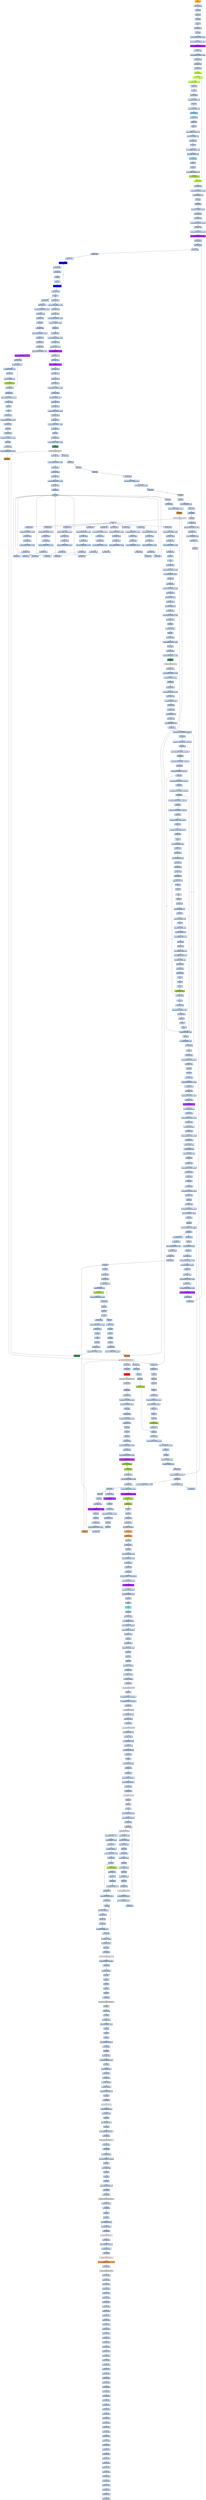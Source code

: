 strict digraph G {
	graph [bgcolor=transparent,
		name=G
	];
	node [color=lightsteelblue,
		fillcolor=lightsteelblue,
		shape=rectangle,
		style=filled
	];
	a0x0042a060pushl_ebp	[color=lightgrey,
		fillcolor=orange,
		label="start\npushl %ebp"];
	a0x0042a061movl_esp_ebp	[label="0x0042a061\nmovl %esp, %ebp"];
	a0x0042a060pushl_ebp -> a0x0042a061movl_esp_ebp	[color="#000000"];
	a0x0042a063pushl_ebx	[label="0x0042a063\npushl %ebx"];
	a0x0042a061movl_esp_ebp -> a0x0042a063pushl_ebx	[color="#000000"];
	a0x0042a064pushl_esi	[label="0x0042a064\npushl %esi"];
	a0x0042a063pushl_ebx -> a0x0042a064pushl_esi	[color="#000000"];
	a0x0042a065pushl_edi	[label="0x0042a065\npushl %edi"];
	a0x0042a064pushl_esi -> a0x0042a065pushl_edi	[color="#000000"];
	a0x0042a066pusha_	[label="0x0042a066\npusha "];
	a0x0042a065pushl_edi -> a0x0042a066pusha_	[color="#000000"];
	a0x0042a067call_0x0042a06c	[label="0x0042a067\ncall 0x0042a06c"];
	a0x0042a066pusha_ -> a0x0042a067call_0x0042a06c	[color="#000000"];
	a0x0042a06cpopl_ebp	[label="0x0042a06c\npopl %ebp"];
	a0x0042a067call_0x0042a06c -> a0x0042a06cpopl_ebp	[color="#000000"];
	a0x0042a06dsubl_0x40286cUINT32_ebp	[label="0x0042a06d\nsubl $0x40286c<UINT32>, %ebp"];
	a0x0042a06cpopl_ebp -> a0x0042a06dsubl_0x40286cUINT32_ebp	[color="#000000"];
	a0x0042a073movl_0x40345dUINT32_ecx	[label="0x0042a073\nmovl $0x40345d<UINT32>, %ecx"];
	a0x0042a06dsubl_0x40286cUINT32_ebp -> a0x0042a073movl_0x40345dUINT32_ecx	[color="#000000"];
	a0x0042a078subl_0x4028c6UINT32_ecx	[color=purple,
		fillcolor=purple,
		label="0x0042a078\nsubl $0x4028c6<UINT32>, %ecx"];
	a0x0042a073movl_0x40345dUINT32_ecx -> a0x0042a078subl_0x4028c6UINT32_ecx	[color="#000000"];
	a0x0042a07emovl_ebp_edx	[label="0x0042a07e\nmovl %ebp, %edx"];
	a0x0042a078subl_0x4028c6UINT32_ecx -> a0x0042a07emovl_ebp_edx	[color="#000000"];
	a0x0042a080addl_0x4028c6UINT32_edx	[label="0x0042a080\naddl $0x4028c6<UINT32>, %edx"];
	a0x0042a07emovl_ebp_edx -> a0x0042a080addl_0x4028c6UINT32_edx	[color="#000000"];
	a0x0042a086leal_edx__edi	[label="0x0042a086\nleal (%edx), %edi"];
	a0x0042a080addl_0x4028c6UINT32_edx -> a0x0042a086leal_edx__edi	[color="#000000"];
	a0x0042a088movl_edi_esi	[label="0x0042a088\nmovl %edi, %esi"];
	a0x0042a086leal_edx__edi -> a0x0042a088movl_edi_esi	[color="#000000"];
	a0x0042a08axorl_eax_eax	[label="0x0042a08a\nxorl %eax, %eax"];
	a0x0042a088movl_edi_esi -> a0x0042a08axorl_eax_eax	[color="#000000"];
	a0x0042a08cjmp_0x0042a092	[color=olivedrab1,
		fillcolor=olivedrab1,
		label="0x0042a08c\njmp 0x0042a092"];
	a0x0042a08axorl_eax_eax -> a0x0042a08cjmp_0x0042a092	[color="#000000"];
	a0x0042a092lodsb_ds_esi__al	[color=olivedrab1,
		fillcolor=olivedrab1,
		label="0x0042a092\nlodsb %ds:(%esi), %al"];
	a0x0042a08cjmp_0x0042a092 -> a0x0042a092lodsb_ds_esi__al	[color="#000000"];
	a0x0042a093rolb_0x35UINT8_al	[color=olivedrab1,
		fillcolor=olivedrab1,
		label="0x0042a093\nrolb $0x35<UINT8>, %al"];
	a0x0042a092lodsb_ds_esi__al -> a0x0042a093rolb_0x35UINT8_al	[color="#000000"];
	a0x0042a096subb_cl_al	[label="0x0042a096\nsubb %cl, %al"];
	a0x0042a093rolb_0x35UINT8_al -> a0x0042a096subb_cl_al	[color="#000000"];
	a0x0042a098clc_	[label="0x0042a098\nclc "];
	a0x0042a096subb_cl_al -> a0x0042a098clc_	[color="#000000"];
	a0x0042a099jmp_0x0042a09c	[label="0x0042a099\njmp 0x0042a09c"];
	a0x0042a098clc_ -> a0x0042a099jmp_0x0042a09c	[color="#000000"];
	a0x0042a09crorb_0x42UINT8_al	[label="0x0042a09c\nrorb $0x42<UINT8>, %al"];
	a0x0042a099jmp_0x0042a09c -> a0x0042a09crorb_0x42UINT8_al	[color="#000000"];
	a0x0042a09fstc_	[label="0x0042a09f\nstc "];
	a0x0042a09crorb_0x42UINT8_al -> a0x0042a09fstc_	[color="#000000"];
	a0x0042a0a0rorb_0x43UINT8_al	[label="0x0042a0a0\nrorb $0x43<UINT8>, %al"];
	a0x0042a09fstc_ -> a0x0042a0a0rorb_0x43UINT8_al	[color="#000000"];
	a0x0042a0a3jmp_0x0042a0a6	[color=skyblue,
		fillcolor=skyblue,
		label="0x0042a0a3\njmp 0x0042a0a6"];
	a0x0042a0a0rorb_0x43UINT8_al -> a0x0042a0a3jmp_0x0042a0a6	[color="#000000"];
	a0x0042a0a6jmp_0x0042a0a9	[label="0x0042a0a6\njmp 0x0042a0a9"];
	a0x0042a0a3jmp_0x0042a0a6 -> a0x0042a0a6jmp_0x0042a0a9	[color="#000000"];
	a0x0042a0a9addb_cl_al	[label="0x0042a0a9\naddb %cl, %al"];
	a0x0042a0a6jmp_0x0042a0a9 -> a0x0042a0a9addb_cl_al	[color="#000000"];
	a0x0042a0abdecb_al	[label="0x0042a0ab\ndecb %al"];
	a0x0042a0a9addb_cl_al -> a0x0042a0abdecb_al	[color="#000000"];
	a0x0042a0adaddb_0xffffff87UINT8_al	[label="0x0042a0ad\naddb $0xffffff87<UINT8>, %al"];
	a0x0042a0abdecb_al -> a0x0042a0adaddb_0xffffff87UINT8_al	[color="#000000"];
	a0x0042a0afrolb_0x76UINT8_al	[label="0x0042a0af\nrolb $0x76<UINT8>, %al"];
	a0x0042a0adaddb_0xffffff87UINT8_al -> a0x0042a0afrolb_0x76UINT8_al	[color="#000000"];
	a0x0042a0b2jmp_0x0042a0b5	[label="0x0042a0b2\njmp 0x0042a0b5"];
	a0x0042a0afrolb_0x76UINT8_al -> a0x0042a0b2jmp_0x0042a0b5	[color="#000000"];
	a0x0042a0b5clc_	[label="0x0042a0b5\nclc "];
	a0x0042a0b2jmp_0x0042a0b5 -> a0x0042a0b5clc_	[color="#000000"];
	a0x0042a0b6rolb_0xffffff80UINT8_al	[label="0x0042a0b6\nrolb $0xffffff80<UINT8>, %al"];
	a0x0042a0b5clc_ -> a0x0042a0b6rolb_0xffffff80UINT8_al	[color="#000000"];
	a0x0042a0b9subb_0x43UINT8_al	[label="0x0042a0b9\nsubb $0x43<UINT8>, %al"];
	a0x0042a0b6rolb_0xffffff80UINT8_al -> a0x0042a0b9subb_0x43UINT8_al	[color="#000000"];
	a0x0042a0bbjmp_0x0042a0be	[color=skyblue,
		fillcolor=skyblue,
		label="0x0042a0bb\njmp 0x0042a0be"];
	a0x0042a0b9subb_0x43UINT8_al -> a0x0042a0bbjmp_0x0042a0be	[color="#000000"];
	a0x0042a0benop_	[label="0x0042a0be\nnop "];
	a0x0042a0bbjmp_0x0042a0be -> a0x0042a0benop_	[color="#000000"];
	a0x0042a0bfdecb_al	[label="0x0042a0bf\ndecb %al"];
	a0x0042a0benop_ -> a0x0042a0bfdecb_al	[color="#000000"];
	a0x0042a0c1xorb_0xffffffaaUINT8_al	[label="0x0042a0c1\nxorb $0xffffffaa<UINT8>, %al"];
	a0x0042a0bfdecb_al -> a0x0042a0c1xorb_0xffffffaaUINT8_al	[color="#000000"];
	a0x0042a0c3stosb_al_es_edi_	[color=yellowgreen,
		fillcolor=yellowgreen,
		label="0x0042a0c3\nstosb %al, %es:(%edi)"];
	a0x0042a0c1xorb_0xffffffaaUINT8_al -> a0x0042a0c3stosb_al_es_edi_	[color="#000000"];
	a0x0042a0c4loop_0x0042a092	[color=olivedrab1,
		fillcolor=olivedrab1,
		label="0x0042a0c4\nloop 0x0042a092"];
	a0x0042a0c3stosb_al_es_edi_ -> a0x0042a0c4loop_0x0042a092	[color="#000000"];
	a0x0042a0c4loop_0x0042a092 -> a0x0042a092lodsb_ds_esi__al	[color="#000000",
		label=T];
	a0x0042a0c6movl_ebp_edx	[label="0x0042a0c6\nmovl %ebp, %edx"];
	a0x0042a0c4loop_0x0042a092 -> a0x0042a0c6movl_ebp_edx	[color="#000000",
		label=F];
	a0x0042a0c8addl_0x40321fUINT32_edx	[label="0x0042a0c8\naddl $0x40321f<UINT32>, %edx"];
	a0x0042a0c6movl_ebp_edx -> a0x0042a0c8addl_0x40321fUINT32_edx	[color="#000000"];
	a0x0042a0cemovl_0x20esp__eax	[label="0x0042a0ce\nmovl 0x20(%esp), %eax"];
	a0x0042a0c8addl_0x40321fUINT32_edx -> a0x0042a0cemovl_0x20esp__eax	[color="#000000"];
	a0x0042a0d2incl_eax	[label="0x0042a0d2\nincl %eax"];
	a0x0042a0cemovl_0x20esp__eax -> a0x0042a0d2incl_eax	[color="#000000"];
	a0x0042a0d3js_0x0042a0dd	[label="0x0042a0d3\njs 0x0042a0dd"];
	a0x0042a0d2incl_eax -> a0x0042a0d3js_0x0042a0dd	[color="#000000"];
	a0x0042a0d5movl_0x1UINT32_edx_	[label="0x0042a0d5\nmovl $0x1<UINT32>, (%edx)"];
	a0x0042a0d3js_0x0042a0dd -> a0x0042a0d5movl_0x1UINT32_edx_	[color="#000000",
		label=F];
	a0x0042a0dbjmp_0x0042a0e3	[label="0x0042a0db\njmp 0x0042a0e3"];
	a0x0042a0d5movl_0x1UINT32_edx_ -> a0x0042a0dbjmp_0x0042a0e3	[color="#000000"];
	a0x0042a0e3movl_ebp_edx	[label="0x0042a0e3\nmovl %ebp, %edx"];
	a0x0042a0dbjmp_0x0042a0e3 -> a0x0042a0e3movl_ebp_edx	[color="#000000"];
	a0x0042a0e5addl_0x402866UINT32_edx	[label="0x0042a0e5\naddl $0x402866<UINT32>, %edx"];
	a0x0042a0e3movl_ebp_edx -> a0x0042a0e5addl_0x402866UINT32_edx	[color="#000000"];
	a0x0042a0ebleal_edx__eax	[label="0x0042a0eb\nleal (%edx), %eax"];
	a0x0042a0e5addl_0x402866UINT32_edx -> a0x0042a0ebleal_edx__eax	[color="#000000"];
	a0x0042a0edmovl_0x403065UINT32_ecx	[label="0x0042a0ed\nmovl $0x403065<UINT32>, %ecx"];
	a0x0042a0ebleal_edx__eax -> a0x0042a0edmovl_0x403065UINT32_ecx	[color="#000000"];
	a0x0042a0f2subl_0x402866UINT32_ecx	[color=purple,
		fillcolor=purple,
		label="0x0042a0f2\nsubl $0x402866<UINT32>, %ecx"];
	a0x0042a0edmovl_0x403065UINT32_ecx -> a0x0042a0f2subl_0x402866UINT32_ecx	[color="#000000"];
	a0x0042a0f8call_0x0042a401	[label="0x0042a0f8\ncall 0x0042a401"];
	a0x0042a0f2subl_0x402866UINT32_ecx -> a0x0042a0f8call_0x0042a401	[color="#000000"];
	a0x0042a401movl_eax_edi	[label="0x0042a401\nmovl %eax, %edi"];
	a0x0042a0f8call_0x0042a401 -> a0x0042a401movl_eax_edi	[color="#000000"];
	a0x0042a403xorl_eax_eax	[label="0x0042a403\nxorl %eax, %eax"];
	a0x0042a401movl_eax_edi -> a0x0042a403xorl_eax_eax	[color="#000000"];
	a0x0042a405xorl_ebx_ebx	[label="0x0042a405\nxorl %ebx, %ebx"];
	a0x0042a403xorl_eax_eax -> a0x0042a405xorl_ebx_ebx	[color="#000000"];
	a0x0042a407xorl_edx_edx	[label="0x0042a407\nxorl %edx, %edx"];
	a0x0042a405xorl_ebx_ebx -> a0x0042a407xorl_edx_edx	[color="#000000"];
	a0x0042a409movb_edi__al	[color=blue,
		fillcolor=blue,
		label="0x0042a409\nmovb (%edi), %al"];
	a0x0042a407xorl_edx_edx -> a0x0042a409movb_edi__al	[color="#000000"];
	a0x0042a40bmull_edx_eax	[label="0x0042a40b\nmull %edx, %eax"];
	a0x0042a409movb_edi__al -> a0x0042a40bmull_edx_eax	[color="#000000"];
	a0x0042a40daddl_eax_ebx	[label="0x0042a40d\naddl %eax, %ebx"];
	a0x0042a40bmull_edx_eax -> a0x0042a40daddl_eax_ebx	[color="#000000"];
	a0x0042a40fincl_edx	[label="0x0042a40f\nincl %edx"];
	a0x0042a40daddl_eax_ebx -> a0x0042a40fincl_edx	[color="#000000"];
	a0x0042a410incl_edi	[label="0x0042a410\nincl %edi"];
	a0x0042a40fincl_edx -> a0x0042a410incl_edi	[color="#000000"];
	a0x0042a411loop_0x0042a409	[color=blue,
		fillcolor=blue,
		label="0x0042a411\nloop 0x0042a409"];
	a0x0042a410incl_edi -> a0x0042a411loop_0x0042a409	[color="#000000"];
	a0x0042a411loop_0x0042a409 -> a0x0042a409movb_edi__al	[color="#000000",
		label=T];
	a0x0042a413xchgl_eax_ebx	[label="0x0042a413\nxchgl %eax, %ebx"];
	a0x0042a411loop_0x0042a409 -> a0x0042a413xchgl_eax_ebx	[color="#000000",
		label=F];
	a0x0042a414ret	[label="0x0042a414\nret"];
	a0x0042a413xchgl_eax_ebx -> a0x0042a414ret	[color="#000000"];
	a0x0042a0fdmovl_ebp_edx	[label="0x0042a0fd\nmovl %ebp, %edx"];
	a0x0042a414ret -> a0x0042a0fdmovl_ebp_edx	[color="#000000"];
	a0x0042a815jmp_0x0042a819	[label="0x0042a815\njmp 0x0042a819"];
	a0x0042a414ret -> a0x0042a815jmp_0x0042a819	[color="#000000"];
	a0x0042a0ffaddl_0x40321bUINT32_edx	[label="0x0042a0ff\naddl $0x40321b<UINT32>, %edx"];
	a0x0042a0fdmovl_ebp_edx -> a0x0042a0ffaddl_0x40321bUINT32_edx	[color="#000000"];
	a0x0042a105movl_eax_edx_	[label="0x0042a105\nmovl %eax, (%edx)"];
	a0x0042a0ffaddl_0x40321bUINT32_edx -> a0x0042a105movl_eax_edx_	[color="#000000"];
	a0x0042a107movl_ebp_edx	[label="0x0042a107\nmovl %ebp, %edx"];
	a0x0042a105movl_eax_edx_ -> a0x0042a107movl_ebp_edx	[color="#000000"];
	a0x0042a109addl_0x403213UINT32_edx	[label="0x0042a109\naddl $0x403213<UINT32>, %edx"];
	a0x0042a107movl_ebp_edx -> a0x0042a109addl_0x403213UINT32_edx	[color="#000000"];
	a0x0042a10ftestl_0x1UINT32_edx_	[label="0x0042a10f\ntestl $0x1<UINT32>, (%edx)"];
	a0x0042a109addl_0x403213UINT32_edx -> a0x0042a10ftestl_0x1UINT32_edx_	[color="#000000"];
	a0x0042a115je_0x0042a15f	[label="0x0042a115\nje 0x0042a15f"];
	a0x0042a10ftestl_0x1UINT32_edx_ -> a0x0042a115je_0x0042a15f	[color="#000000"];
	a0x0042a15fmovl_ebp_edx	[label="0x0042a15f\nmovl %ebp, %edx"];
	a0x0042a115je_0x0042a15f -> a0x0042a15fmovl_ebp_edx	[color="#000000",
		label=T];
	a0x0042a161addl_0x40320bUINT32_edx	[label="0x0042a161\naddl $0x40320b<UINT32>, %edx"];
	a0x0042a15fmovl_ebp_edx -> a0x0042a161addl_0x40320bUINT32_edx	[color="#000000"];
	a0x0042a167movl_edx__eax	[label="0x0042a167\nmovl (%edx), %eax"];
	a0x0042a161addl_0x40320bUINT32_edx -> a0x0042a167movl_edx__eax	[color="#000000"];
	a0x0042a169addl_0x3ceax__eax	[label="0x0042a169\naddl 0x3c(%eax), %eax"];
	a0x0042a167movl_edx__eax -> a0x0042a169addl_0x3ceax__eax	[color="#000000"];
	a0x0042a16caddl_0x80UINT32_eax	[color=purple,
		fillcolor=purple,
		label="0x0042a16c\naddl $0x80<UINT32>, %eax"];
	a0x0042a169addl_0x3ceax__eax -> a0x0042a16caddl_0x80UINT32_eax	[color="#000000"];
	a0x0042a171movl_eax__ecx	[label="0x0042a171\nmovl (%eax), %ecx"];
	a0x0042a16caddl_0x80UINT32_eax -> a0x0042a171movl_eax__ecx	[color="#000000"];
	a0x0042a173addl_edx__ecx	[label="0x0042a173\naddl (%edx), %ecx"];
	a0x0042a171movl_eax__ecx -> a0x0042a173addl_edx__ecx	[color="#000000"];
	a0x0042a175addl_0x10UINT8_ecx	[color=purple,
		fillcolor=purple,
		label="0x0042a175\naddl $0x10<UINT8>, %ecx"];
	a0x0042a173addl_edx__ecx -> a0x0042a175addl_0x10UINT8_ecx	[color="#000000"];
	a0x0042a178movl_ecx__eax	[label="0x0042a178\nmovl (%ecx), %eax"];
	a0x0042a175addl_0x10UINT8_ecx -> a0x0042a178movl_ecx__eax	[color="#000000"];
	a0x0042a17aaddl_edx__eax	[label="0x0042a17a\naddl (%edx), %eax"];
	a0x0042a178movl_ecx__eax -> a0x0042a17aaddl_edx__eax	[color="#000000"];
	a0x0042a17cmovl_eax__ebx	[label="0x0042a17c\nmovl (%eax), %ebx"];
	a0x0042a17aaddl_edx__eax -> a0x0042a17cmovl_eax__ebx	[color="#000000"];
	a0x0042a17emovl_ebp_edx	[label="0x0042a17e\nmovl %ebp, %edx"];
	a0x0042a17cmovl_eax__ebx -> a0x0042a17emovl_ebp_edx	[color="#000000"];
	a0x0042a180addl_0x403397UINT32_edx	[label="0x0042a180\naddl $0x403397<UINT32>, %edx"];
	a0x0042a17emovl_ebp_edx -> a0x0042a180addl_0x403397UINT32_edx	[color="#000000"];
	a0x0042a186movl_ebx_edx_	[label="0x0042a186\nmovl %ebx, (%edx)"];
	a0x0042a180addl_0x403397UINT32_edx -> a0x0042a186movl_ebx_edx_	[color="#000000"];
	a0x0042a188addl_0x4UINT8_eax	[label="0x0042a188\naddl $0x4<UINT8>, %eax"];
	a0x0042a186movl_ebx_edx_ -> a0x0042a188addl_0x4UINT8_eax	[color="#000000"];
	a0x0042a18bmovl_eax__ebx	[label="0x0042a18b\nmovl (%eax), %ebx"];
	a0x0042a188addl_0x4UINT8_eax -> a0x0042a18bmovl_eax__ebx	[color="#000000"];
	a0x0042a18dmovl_ebp_edx	[label="0x0042a18d\nmovl %ebp, %edx"];
	a0x0042a18bmovl_eax__ebx -> a0x0042a18dmovl_ebp_edx	[color="#000000"];
	a0x0042a18faddl_0x40339bUINT32_edx	[label="0x0042a18f\naddl $0x40339b<UINT32>, %edx"];
	a0x0042a18dmovl_ebp_edx -> a0x0042a18faddl_0x40339bUINT32_edx	[color="#000000"];
	a0x0042a195movl_ebx_edx_	[label="0x0042a195\nmovl %ebx, (%edx)"];
	a0x0042a18faddl_0x40339bUINT32_edx -> a0x0042a195movl_ebx_edx_	[color="#000000"];
	a0x0042a197movl_ebp_edx	[label="0x0042a197\nmovl %ebp, %edx"];
	a0x0042a195movl_ebx_edx_ -> a0x0042a197movl_ebp_edx	[color="#000000"];
	a0x0042a199addl_0x40339fUINT32_edx	[label="0x0042a199\naddl $0x40339f<UINT32>, %edx"];
	a0x0042a197movl_ebp_edx -> a0x0042a199addl_0x40339fUINT32_edx	[color="#000000"];
	a0x0042a19fleal_edx__eax	[label="0x0042a19f\nleal (%edx), %eax"];
	a0x0042a199addl_0x40339fUINT32_edx -> a0x0042a19fleal_edx__eax	[color="#000000"];
	a0x0042a1a1pushl_eax	[label="0x0042a1a1\npushl %eax"];
	a0x0042a19fleal_edx__eax -> a0x0042a1a1pushl_eax	[color="#000000"];
	a0x0042a1a2movl_ebp_edx	[label="0x0042a1a2\nmovl %ebp, %edx"];
	a0x0042a1a1pushl_eax -> a0x0042a1a2movl_ebp_edx	[color="#000000"];
	a0x0042a1a4addl_0x403397UINT32_edx	[label="0x0042a1a4\naddl $0x403397<UINT32>, %edx"];
	a0x0042a1a2movl_ebp_edx -> a0x0042a1a4addl_0x403397UINT32_edx	[color="#000000"];
	a0x0042a1aacall_edx_	[color=seagreen,
		fillcolor=seagreen,
		label="0x0042a1aa\ncall (%edx)"];
	a0x0042a1a4addl_0x403397UINT32_edx -> a0x0042a1aacall_edx_	[color="#000000"];
	LoadLibraryA_kernel32_dll	[color=lightgrey,
		fillcolor=lightgrey,
		label="LoadLibraryA@kernel32.dll"];
	a0x0042a1aacall_edx_ -> LoadLibraryA_kernel32_dll	[color="#000000"];
	a0x0042a1acmovl_ebp_edx	[label="0x0042a1ac\nmovl %ebp, %edx"];
	LoadLibraryA_kernel32_dll -> a0x0042a1acmovl_ebp_edx	[color="#000000"];
	a0x0042a67atestl_eax_eax	[label="0x0042a67a\ntestl %eax, %eax"];
	LoadLibraryA_kernel32_dll -> a0x0042a67atestl_eax_eax	[color="#000000"];
	a0x0042a1aeaddl_0x4033acUINT32_edx	[label="0x0042a1ae\naddl $0x4033ac<UINT32>, %edx"];
	a0x0042a1acmovl_ebp_edx -> a0x0042a1aeaddl_0x4033acUINT32_edx	[color="#000000"];
	a0x0042a1b4movl_eax_esi	[label="0x0042a1b4\nmovl %eax, %esi"];
	a0x0042a1aeaddl_0x4033acUINT32_edx -> a0x0042a1b4movl_eax_esi	[color="#000000"];
	a0x0042a1b6movl_eax_edx_	[label="0x0042a1b6\nmovl %eax, (%edx)"];
	a0x0042a1b4movl_eax_esi -> a0x0042a1b6movl_eax_edx_	[color="#000000"];
	a0x0042a1b8movl_ebp_edx	[label="0x0042a1b8\nmovl %ebp, %edx"];
	a0x0042a1b6movl_eax_edx_ -> a0x0042a1b8movl_ebp_edx	[color="#000000"];
	a0x0042a1baaddl_0x4033b0UINT32_edx	[label="0x0042a1ba\naddl $0x4033b0<UINT32>, %edx"];
	a0x0042a1b8movl_ebp_edx -> a0x0042a1baaddl_0x4033b0UINT32_edx	[color="#000000"];
	a0x0042a1c0leal_edx__eax	[label="0x0042a1c0\nleal (%edx), %eax"];
	a0x0042a1baaddl_0x4033b0UINT32_edx -> a0x0042a1c0leal_edx__eax	[color="#000000"];
	a0x0042a1c2call_0x0042a2a5	[label="0x0042a1c2\ncall 0x0042a2a5"];
	a0x0042a1c0leal_edx__eax -> a0x0042a1c2call_0x0042a2a5	[color="#000000"];
	a0x0042a2a5pushl_eax	[label="0x0042a2a5\npushl %eax"];
	a0x0042a1c2call_0x0042a2a5 -> a0x0042a2a5pushl_eax	[color="#000000"];
	a0x0042a2a6pushl_esi	[label="0x0042a2a6\npushl %esi"];
	a0x0042a2a5pushl_eax -> a0x0042a2a6pushl_esi	[color="#000000"];
	a0x0042a2a7movl_ebp_edx	[label="0x0042a2a7\nmovl %ebp, %edx"];
	a0x0042a2a6pushl_esi -> a0x0042a2a7movl_ebp_edx	[color="#000000"];
	a0x0042a2a9addl_0x40339bUINT32_edx	[label="0x0042a2a9\naddl $0x40339b<UINT32>, %edx"];
	a0x0042a2a7movl_ebp_edx -> a0x0042a2a9addl_0x40339bUINT32_edx	[color="#000000"];
	a0x0042a2afcall_edx_	[color=peru,
		fillcolor=peru,
		label="0x0042a2af\ncall (%edx)"];
	a0x0042a2a9addl_0x40339bUINT32_edx -> a0x0042a2afcall_edx_	[color="#000000"];
	GetProcAddress_kernel32_dll	[color=lightgrey,
		fillcolor=lightgrey,
		label="GetProcAddress@kernel32.dll"];
	a0x0042a2afcall_edx_ -> GetProcAddress_kernel32_dll	[color="#000000"];
	a0x0042a2b1ret	[label="0x0042a2b1\nret"];
	GetProcAddress_kernel32_dll -> a0x0042a2b1ret	[color="#000000"];
	a0x0042a700orl_eax_eax	[label="0x0042a700\norl %eax, %eax"];
	GetProcAddress_kernel32_dll -> a0x0042a700orl_eax_eax	[color="#000000"];
	a0x0042a1c7movl_ebp_edx	[label="0x0042a1c7\nmovl %ebp, %edx"];
	a0x0042a2b1ret -> a0x0042a1c7movl_ebp_edx	[color="#000000"];
	a0x0042a1e0movl_ebp_edx	[label="0x0042a1e0\nmovl %ebp, %edx"];
	a0x0042a2b1ret -> a0x0042a1e0movl_ebp_edx	[color="#000000"];
	a0x0042a1f9movl_ebp_edx	[label="0x0042a1f9\nmovl %ebp, %edx"];
	a0x0042a2b1ret -> a0x0042a1f9movl_ebp_edx	[color="#000000"];
	a0x0042a212movl_ebp_edx	[label="0x0042a212\nmovl %ebp, %edx"];
	a0x0042a2b1ret -> a0x0042a212movl_ebp_edx	[color="#000000"];
	a0x0042a22bmovl_ebp_edx	[label="0x0042a22b\nmovl %ebp, %edx"];
	a0x0042a2b1ret -> a0x0042a22bmovl_ebp_edx	[color="#000000"];
	a0x0042a244movl_ebp_edx	[label="0x0042a244\nmovl %ebp, %edx"];
	a0x0042a2b1ret -> a0x0042a244movl_ebp_edx	[color="#000000"];
	a0x0042a25dmovl_ebp_edx	[label="0x0042a25d\nmovl %ebp, %edx"];
	a0x0042a2b1ret -> a0x0042a25dmovl_ebp_edx	[color="#000000"];
	a0x0042a276movl_ebp_edx	[label="0x0042a276\nmovl %ebp, %edx"];
	a0x0042a2b1ret -> a0x0042a276movl_ebp_edx	[color="#000000"];
	a0x0042a28fmovl_ebp_edx	[label="0x0042a28f\nmovl %ebp, %edx"];
	a0x0042a2b1ret -> a0x0042a28fmovl_ebp_edx	[color="#000000"];
	a0x0042a1c9addl_0x4033c1UINT32_edx	[label="0x0042a1c9\naddl $0x4033c1<UINT32>, %edx"];
	a0x0042a1c7movl_ebp_edx -> a0x0042a1c9addl_0x4033c1UINT32_edx	[color="#000000"];
	a0x0042a1cfmovl_eax_edx_	[label="0x0042a1cf\nmovl %eax, (%edx)"];
	a0x0042a1c9addl_0x4033c1UINT32_edx -> a0x0042a1cfmovl_eax_edx_	[color="#000000"];
	a0x0042a1d1movl_ebp_edx	[label="0x0042a1d1\nmovl %ebp, %edx"];
	a0x0042a1cfmovl_eax_edx_ -> a0x0042a1d1movl_ebp_edx	[color="#000000"];
	a0x0042a1d3addl_0x4033c5UINT32_edx	[label="0x0042a1d3\naddl $0x4033c5<UINT32>, %edx"];
	a0x0042a1d1movl_ebp_edx -> a0x0042a1d3addl_0x4033c5UINT32_edx	[color="#000000"];
	a0x0042a1d9leal_edx__eax	[label="0x0042a1d9\nleal (%edx), %eax"];
	a0x0042a1d3addl_0x4033c5UINT32_edx -> a0x0042a1d9leal_edx__eax	[color="#000000"];
	a0x0042a1dbcall_0x0042a2a5	[label="0x0042a1db\ncall 0x0042a2a5"];
	a0x0042a1d9leal_edx__eax -> a0x0042a1dbcall_0x0042a2a5	[color="#000000"];
	a0x0042a1dbcall_0x0042a2a5 -> a0x0042a2a5pushl_eax	[color="#000000"];
	a0x0042a1e2addl_0x4033d4UINT32_edx	[label="0x0042a1e2\naddl $0x4033d4<UINT32>, %edx"];
	a0x0042a1e0movl_ebp_edx -> a0x0042a1e2addl_0x4033d4UINT32_edx	[color="#000000"];
	a0x0042a1e8movl_eax_edx_	[label="0x0042a1e8\nmovl %eax, (%edx)"];
	a0x0042a1e2addl_0x4033d4UINT32_edx -> a0x0042a1e8movl_eax_edx_	[color="#000000"];
	a0x0042a1eamovl_ebp_edx	[label="0x0042a1ea\nmovl %ebp, %edx"];
	a0x0042a1e8movl_eax_edx_ -> a0x0042a1eamovl_ebp_edx	[color="#000000"];
	a0x0042a1ecaddl_0x4033d8UINT32_edx	[label="0x0042a1ec\naddl $0x4033d8<UINT32>, %edx"];
	a0x0042a1eamovl_ebp_edx -> a0x0042a1ecaddl_0x4033d8UINT32_edx	[color="#000000"];
	a0x0042a1f2leal_edx__eax	[label="0x0042a1f2\nleal (%edx), %eax"];
	a0x0042a1ecaddl_0x4033d8UINT32_edx -> a0x0042a1f2leal_edx__eax	[color="#000000"];
	a0x0042a1f4call_0x0042a2a5	[label="0x0042a1f4\ncall 0x0042a2a5"];
	a0x0042a1f2leal_edx__eax -> a0x0042a1f4call_0x0042a2a5	[color="#000000"];
	a0x0042a1f4call_0x0042a2a5 -> a0x0042a2a5pushl_eax	[color="#000000"];
	a0x0042a1fbaddl_0x4033ebUINT32_edx	[label="0x0042a1fb\naddl $0x4033eb<UINT32>, %edx"];
	a0x0042a1f9movl_ebp_edx -> a0x0042a1fbaddl_0x4033ebUINT32_edx	[color="#000000"];
	a0x0042a201movl_eax_edx_	[label="0x0042a201\nmovl %eax, (%edx)"];
	a0x0042a1fbaddl_0x4033ebUINT32_edx -> a0x0042a201movl_eax_edx_	[color="#000000"];
	a0x0042a203movl_ebp_edx	[label="0x0042a203\nmovl %ebp, %edx"];
	a0x0042a201movl_eax_edx_ -> a0x0042a203movl_ebp_edx	[color="#000000"];
	a0x0042a205addl_0x4033efUINT32_edx	[label="0x0042a205\naddl $0x4033ef<UINT32>, %edx"];
	a0x0042a203movl_ebp_edx -> a0x0042a205addl_0x4033efUINT32_edx	[color="#000000"];
	a0x0042a20bleal_edx__eax	[label="0x0042a20b\nleal (%edx), %eax"];
	a0x0042a205addl_0x4033efUINT32_edx -> a0x0042a20bleal_edx__eax	[color="#000000"];
	a0x0042a20dcall_0x0042a2a5	[label="0x0042a20d\ncall 0x0042a2a5"];
	a0x0042a20bleal_edx__eax -> a0x0042a20dcall_0x0042a2a5	[color="#000000"];
	a0x0042a20dcall_0x0042a2a5 -> a0x0042a2a5pushl_eax	[color="#000000"];
	a0x0042a214addl_0x4033fbUINT32_edx	[label="0x0042a214\naddl $0x4033fb<UINT32>, %edx"];
	a0x0042a212movl_ebp_edx -> a0x0042a214addl_0x4033fbUINT32_edx	[color="#000000"];
	a0x0042a21amovl_eax_edx_	[label="0x0042a21a\nmovl %eax, (%edx)"];
	a0x0042a214addl_0x4033fbUINT32_edx -> a0x0042a21amovl_eax_edx_	[color="#000000"];
	a0x0042a21cmovl_ebp_edx	[label="0x0042a21c\nmovl %ebp, %edx"];
	a0x0042a21amovl_eax_edx_ -> a0x0042a21cmovl_ebp_edx	[color="#000000"];
	a0x0042a21eaddl_0x4033ffUINT32_edx	[label="0x0042a21e\naddl $0x4033ff<UINT32>, %edx"];
	a0x0042a21cmovl_ebp_edx -> a0x0042a21eaddl_0x4033ffUINT32_edx	[color="#000000"];
	a0x0042a224leal_edx__eax	[label="0x0042a224\nleal (%edx), %eax"];
	a0x0042a21eaddl_0x4033ffUINT32_edx -> a0x0042a224leal_edx__eax	[color="#000000"];
	a0x0042a226call_0x0042a2a5	[label="0x0042a226\ncall 0x0042a2a5"];
	a0x0042a224leal_edx__eax -> a0x0042a226call_0x0042a2a5	[color="#000000"];
	a0x0042a226call_0x0042a2a5 -> a0x0042a2a5pushl_eax	[color="#000000"];
	a0x0042a22daddl_0x40340bUINT32_edx	[label="0x0042a22d\naddl $0x40340b<UINT32>, %edx"];
	a0x0042a22bmovl_ebp_edx -> a0x0042a22daddl_0x40340bUINT32_edx	[color="#000000"];
	a0x0042a233movl_eax_edx_	[label="0x0042a233\nmovl %eax, (%edx)"];
	a0x0042a22daddl_0x40340bUINT32_edx -> a0x0042a233movl_eax_edx_	[color="#000000"];
	a0x0042a235movl_ebp_edx	[label="0x0042a235\nmovl %ebp, %edx"];
	a0x0042a233movl_eax_edx_ -> a0x0042a235movl_ebp_edx	[color="#000000"];
	a0x0042a237addl_0x40340fUINT32_edx	[label="0x0042a237\naddl $0x40340f<UINT32>, %edx"];
	a0x0042a235movl_ebp_edx -> a0x0042a237addl_0x40340fUINT32_edx	[color="#000000"];
	a0x0042a23dleal_edx__eax	[label="0x0042a23d\nleal (%edx), %eax"];
	a0x0042a237addl_0x40340fUINT32_edx -> a0x0042a23dleal_edx__eax	[color="#000000"];
	a0x0042a23fcall_0x0042a2a5	[label="0x0042a23f\ncall 0x0042a2a5"];
	a0x0042a23dleal_edx__eax -> a0x0042a23fcall_0x0042a2a5	[color="#000000"];
	a0x0042a23fcall_0x0042a2a5 -> a0x0042a2a5pushl_eax	[color="#000000"];
	a0x0042a246addl_0x40341aUINT32_edx	[label="0x0042a246\naddl $0x40341a<UINT32>, %edx"];
	a0x0042a244movl_ebp_edx -> a0x0042a246addl_0x40341aUINT32_edx	[color="#000000"];
	a0x0042a24cmovl_eax_edx_	[label="0x0042a24c\nmovl %eax, (%edx)"];
	a0x0042a246addl_0x40341aUINT32_edx -> a0x0042a24cmovl_eax_edx_	[color="#000000"];
	a0x0042a24emovl_ebp_edx	[label="0x0042a24e\nmovl %ebp, %edx"];
	a0x0042a24cmovl_eax_edx_ -> a0x0042a24emovl_ebp_edx	[color="#000000"];
	a0x0042a250addl_0x40341eUINT32_edx	[label="0x0042a250\naddl $0x40341e<UINT32>, %edx"];
	a0x0042a24emovl_ebp_edx -> a0x0042a250addl_0x40341eUINT32_edx	[color="#000000"];
	a0x0042a256leal_edx__eax	[label="0x0042a256\nleal (%edx), %eax"];
	a0x0042a250addl_0x40341eUINT32_edx -> a0x0042a256leal_edx__eax	[color="#000000"];
	a0x0042a258call_0x0042a2a5	[label="0x0042a258\ncall 0x0042a2a5"];
	a0x0042a256leal_edx__eax -> a0x0042a258call_0x0042a2a5	[color="#000000"];
	a0x0042a258call_0x0042a2a5 -> a0x0042a2a5pushl_eax	[color="#000000"];
	a0x0042a25faddl_0x403427UINT32_edx	[label="0x0042a25f\naddl $0x403427<UINT32>, %edx"];
	a0x0042a25dmovl_ebp_edx -> a0x0042a25faddl_0x403427UINT32_edx	[color="#000000"];
	a0x0042a265movl_eax_edx_	[label="0x0042a265\nmovl %eax, (%edx)"];
	a0x0042a25faddl_0x403427UINT32_edx -> a0x0042a265movl_eax_edx_	[color="#000000"];
	a0x0042a267movl_ebp_edx	[label="0x0042a267\nmovl %ebp, %edx"];
	a0x0042a265movl_eax_edx_ -> a0x0042a267movl_ebp_edx	[color="#000000"];
	a0x0042a269addl_0x40342bUINT32_edx	[label="0x0042a269\naddl $0x40342b<UINT32>, %edx"];
	a0x0042a267movl_ebp_edx -> a0x0042a269addl_0x40342bUINT32_edx	[color="#000000"];
	a0x0042a26fleal_edx__eax	[label="0x0042a26f\nleal (%edx), %eax"];
	a0x0042a269addl_0x40342bUINT32_edx -> a0x0042a26fleal_edx__eax	[color="#000000"];
	a0x0042a271call_0x0042a2a5	[label="0x0042a271\ncall 0x0042a2a5"];
	a0x0042a26fleal_edx__eax -> a0x0042a271call_0x0042a2a5	[color="#000000"];
	a0x0042a271call_0x0042a2a5 -> a0x0042a2a5pushl_eax	[color="#000000"];
	a0x0042a278addl_0x403437UINT32_edx	[label="0x0042a278\naddl $0x403437<UINT32>, %edx"];
	a0x0042a276movl_ebp_edx -> a0x0042a278addl_0x403437UINT32_edx	[color="#000000"];
	a0x0042a27emovl_eax_edx_	[label="0x0042a27e\nmovl %eax, (%edx)"];
	a0x0042a278addl_0x403437UINT32_edx -> a0x0042a27emovl_eax_edx_	[color="#000000"];
	a0x0042a280movl_ebp_edx	[label="0x0042a280\nmovl %ebp, %edx"];
	a0x0042a27emovl_eax_edx_ -> a0x0042a280movl_ebp_edx	[color="#000000"];
	a0x0042a282addl_0x40343bUINT32_edx	[label="0x0042a282\naddl $0x40343b<UINT32>, %edx"];
	a0x0042a280movl_ebp_edx -> a0x0042a282addl_0x40343bUINT32_edx	[color="#000000"];
	a0x0042a288leal_edx__eax	[label="0x0042a288\nleal (%edx), %eax"];
	a0x0042a282addl_0x40343bUINT32_edx -> a0x0042a288leal_edx__eax	[color="#000000"];
	a0x0042a28acall_0x0042a2a5	[label="0x0042a28a\ncall 0x0042a2a5"];
	a0x0042a288leal_edx__eax -> a0x0042a28acall_0x0042a2a5	[color="#000000"];
	a0x0042a28acall_0x0042a2a5 -> a0x0042a2a5pushl_eax	[color="#000000"];
	a0x0042a291addl_0x403447UINT32_edx	[label="0x0042a291\naddl $0x403447<UINT32>, %edx"];
	a0x0042a28fmovl_ebp_edx -> a0x0042a291addl_0x403447UINT32_edx	[color="#000000"];
	a0x0042a297movl_eax_edx_	[label="0x0042a297\nmovl %eax, (%edx)"];
	a0x0042a291addl_0x403447UINT32_edx -> a0x0042a297movl_eax_edx_	[color="#000000"];
	a0x0042a299movl_ebp_edx	[label="0x0042a299\nmovl %ebp, %edx"];
	a0x0042a297movl_eax_edx_ -> a0x0042a299movl_ebp_edx	[color="#000000"];
	a0x0042a29baddl_0x402ab2UINT32_edx	[label="0x0042a29b\naddl $0x402ab2<UINT32>, %edx"];
	a0x0042a299movl_ebp_edx -> a0x0042a29baddl_0x402ab2UINT32_edx	[color="#000000"];
	a0x0042a2a1leal_edx__eax	[label="0x0042a2a1\nleal (%edx), %eax"];
	a0x0042a29baddl_0x402ab2UINT32_edx -> a0x0042a2a1leal_edx__eax	[color="#000000"];
	a0x0042a2a3pushl_eax	[label="0x0042a2a3\npushl %eax"];
	a0x0042a2a1leal_edx__eax -> a0x0042a2a3pushl_eax	[color="#000000"];
	a0x0042a2a4ret	[label="0x0042a2a4\nret"];
	a0x0042a2a3pushl_eax -> a0x0042a2a4ret	[color="#000000"];
	a0x0042a2b2movl_ebp_edx	[label="0x0042a2b2\nmovl %ebp, %edx"];
	a0x0042a2a4ret -> a0x0042a2b2movl_ebp_edx	[color="#000000"];
	a0x0042a2b4addl_0x403213UINT32_edx	[label="0x0042a2b4\naddl $0x403213<UINT32>, %edx"];
	a0x0042a2b2movl_ebp_edx -> a0x0042a2b4addl_0x403213UINT32_edx	[color="#000000"];
	a0x0042a2batestl_0x10UINT32_edx_	[label="0x0042a2ba\ntestl $0x10<UINT32>, (%edx)"];
	a0x0042a2b4addl_0x403213UINT32_edx -> a0x0042a2batestl_0x10UINT32_edx_	[color="#000000"];
	a0x0042a2c0je_0x0042a2fd	[label="0x0042a2c0\nje 0x0042a2fd"];
	a0x0042a2batestl_0x10UINT32_edx_ -> a0x0042a2c0je_0x0042a2fd	[color="#000000"];
	a0x0042a2fdmovl_ebp_edx	[label="0x0042a2fd\nmovl %ebp, %edx"];
	a0x0042a2c0je_0x0042a2fd -> a0x0042a2fdmovl_ebp_edx	[color="#000000",
		label=T];
	a0x0042a2ffaddl_0x40320bUINT32_edx	[label="0x0042a2ff\naddl $0x40320b<UINT32>, %edx"];
	a0x0042a2fdmovl_ebp_edx -> a0x0042a2ffaddl_0x40320bUINT32_edx	[color="#000000"];
	a0x0042a305movl_edx__edi	[label="0x0042a305\nmovl (%edx), %edi"];
	a0x0042a2ffaddl_0x40320bUINT32_edx -> a0x0042a305movl_edx__edi	[color="#000000"];
	a0x0042a307addl_0x3cedi__edi	[label="0x0042a307\naddl 0x3c(%edi), %edi"];
	a0x0042a305movl_edx__edi -> a0x0042a307addl_0x3cedi__edi	[color="#000000"];
	a0x0042a30amovl_edx__esi	[label="0x0042a30a\nmovl (%edx), %esi"];
	a0x0042a307addl_0x3cedi__edi -> a0x0042a30amovl_edx__esi	[color="#000000"];
	a0x0042a30cmovl_0x54edi__ecx	[label="0x0042a30c\nmovl 0x54(%edi), %ecx"];
	a0x0042a30amovl_edx__esi -> a0x0042a30cmovl_0x54edi__ecx	[color="#000000"];
	a0x0042a30fmovl_ebp_edx	[label="0x0042a30f\nmovl %ebp, %edx"];
	a0x0042a30cmovl_0x54edi__ecx -> a0x0042a30fmovl_ebp_edx	[color="#000000"];
	a0x0042a311addl_0x403479UINT32_edx	[label="0x0042a311\naddl $0x403479<UINT32>, %edx"];
	a0x0042a30fmovl_ebp_edx -> a0x0042a311addl_0x403479UINT32_edx	[color="#000000"];
	a0x0042a317leal_edx__eax	[label="0x0042a317\nleal (%edx), %eax"];
	a0x0042a311addl_0x403479UINT32_edx -> a0x0042a317leal_edx__eax	[color="#000000"];
	a0x0042a319pushl_eax	[label="0x0042a319\npushl %eax"];
	a0x0042a317leal_edx__eax -> a0x0042a319pushl_eax	[color="#000000"];
	a0x0042a31apushl_0x4UINT8	[label="0x0042a31a\npushl $0x4<UINT8>"];
	a0x0042a319pushl_eax -> a0x0042a31apushl_0x4UINT8	[color="#000000"];
	a0x0042a31cpushl_ecx	[label="0x0042a31c\npushl %ecx"];
	a0x0042a31apushl_0x4UINT8 -> a0x0042a31cpushl_ecx	[color="#000000"];
	a0x0042a31dmovl_ebp_edx	[label="0x0042a31d\nmovl %ebp, %edx"];
	a0x0042a31cpushl_ecx -> a0x0042a31dmovl_ebp_edx	[color="#000000"];
	a0x0042a31faddl_0x40320bUINT32_edx	[label="0x0042a31f\naddl $0x40320b<UINT32>, %edx"];
	a0x0042a31dmovl_ebp_edx -> a0x0042a31faddl_0x40320bUINT32_edx	[color="#000000"];
	a0x0042a325pushl_edx_	[label="0x0042a325\npushl (%edx)"];
	a0x0042a31faddl_0x40320bUINT32_edx -> a0x0042a325pushl_edx_	[color="#000000"];
	a0x0042a327movl_ebp_edx	[label="0x0042a327\nmovl %ebp, %edx"];
	a0x0042a325pushl_edx_ -> a0x0042a327movl_ebp_edx	[color="#000000"];
	a0x0042a329addl_0x4033d4UINT32_edx	[label="0x0042a329\naddl $0x4033d4<UINT32>, %edx"];
	a0x0042a327movl_ebp_edx -> a0x0042a329addl_0x4033d4UINT32_edx	[color="#000000"];
	a0x0042a32fcall_edx_	[color=seagreen,
		fillcolor=seagreen,
		label="0x0042a32f\ncall (%edx)"];
	a0x0042a329addl_0x4033d4UINT32_edx -> a0x0042a32fcall_edx_	[color="#000000"];
	VirtualProtect_Kernel32_dll	[color=lightgrey,
		fillcolor=lightgrey,
		label="VirtualProtect@Kernel32.dll"];
	a0x0042a32fcall_edx_ -> VirtualProtect_Kernel32_dll	[color="#000000"];
	a0x0042a331movl_ebp_edx	[label="0x0042a331\nmovl %ebp, %edx"];
	VirtualProtect_Kernel32_dll -> a0x0042a331movl_ebp_edx	[color="#000000"];
	a0x0042a333addl_0x403213UINT32_edx	[label="0x0042a333\naddl $0x403213<UINT32>, %edx"];
	a0x0042a331movl_ebp_edx -> a0x0042a333addl_0x403213UINT32_edx	[color="#000000"];
	a0x0042a339testl_0x8UINT32_edx_	[label="0x0042a339\ntestl $0x8<UINT32>, (%edx)"];
	a0x0042a333addl_0x403213UINT32_edx -> a0x0042a339testl_0x8UINT32_edx_	[color="#000000"];
	a0x0042a33fje_0x0042a42e	[label="0x0042a33f\nje 0x0042a42e"];
	a0x0042a339testl_0x8UINT32_edx_ -> a0x0042a33fje_0x0042a42e	[color="#000000"];
	a0x0042a42emovl_ebp_edx	[label="0x0042a42e\nmovl %ebp, %edx"];
	a0x0042a33fje_0x0042a42e -> a0x0042a42emovl_ebp_edx	[color="#000000",
		label=T];
	a0x0042a430addl_0x40320bUINT32_edx	[label="0x0042a430\naddl $0x40320b<UINT32>, %edx"];
	a0x0042a42emovl_ebp_edx -> a0x0042a430addl_0x40320bUINT32_edx	[color="#000000"];
	a0x0042a436movl_edx__eax	[label="0x0042a436\nmovl (%edx), %eax"];
	a0x0042a430addl_0x40320bUINT32_edx -> a0x0042a436movl_edx__eax	[color="#000000"];
	a0x0042a438movl_0x1UINT32_ebx	[label="0x0042a438\nmovl $0x1<UINT32>, %ebx"];
	a0x0042a436movl_edx__eax -> a0x0042a438movl_0x1UINT32_ebx	[color="#000000"];
	a0x0042a43dcall_0x0042a494	[label="0x0042a43d\ncall 0x0042a494"];
	a0x0042a438movl_0x1UINT32_ebx -> a0x0042a43dcall_0x0042a494	[color="#000000"];
	a0x0042a494movl_eax_edi	[label="0x0042a494\nmovl %eax, %edi"];
	a0x0042a43dcall_0x0042a494 -> a0x0042a494movl_eax_edi	[color="#000000"];
	a0x0042a496addl_0x3cedi__edi	[label="0x0042a496\naddl 0x3c(%edi), %edi"];
	a0x0042a494movl_eax_edi -> a0x0042a496addl_0x3cedi__edi	[color="#000000"];
	a0x0042a499movl_edi_esi	[label="0x0042a499\nmovl %edi, %esi"];
	a0x0042a496addl_0x3cedi__edi -> a0x0042a499movl_edi_esi	[color="#000000"];
	a0x0042a49baddl_0xf8UINT32_esi	[label="0x0042a49b\naddl $0xf8<UINT32>, %esi"];
	a0x0042a499movl_edi_esi -> a0x0042a49baddl_0xf8UINT32_esi	[color="#000000"];
	a0x0042a4a1xorl_edx_edx	[label="0x0042a4a1\nxorl %edx, %edx"];
	a0x0042a49baddl_0xf8UINT32_esi -> a0x0042a4a1xorl_edx_edx	[color="#000000"];
	a0x0042a4a3cmpl_0x63727372UINT32_ds_esi_	[label="0x0042a4a3\ncmpl $0x63727372<UINT32>, %ds:(%esi)"];
	a0x0042a4a1xorl_edx_edx -> a0x0042a4a3cmpl_0x63727372UINT32_ds_esi_	[color="#000000"];
	a0x0042a4aaje_0x0042a53f	[label="0x0042a4aa\nje 0x0042a53f"];
	a0x0042a4a3cmpl_0x63727372UINT32_ds_esi_ -> a0x0042a4aaje_0x0042a53f	[color="#000000"];
	a0x0042a4b0cmpl_0x7273722eUINT32_ds_esi_	[label="0x0042a4b0\ncmpl $0x7273722e<UINT32>, %ds:(%esi)"];
	a0x0042a4aaje_0x0042a53f -> a0x0042a4b0cmpl_0x7273722eUINT32_ds_esi_	[color="#000000",
		label=F];
	a0x0042a4b7je_0x0042a53f	[label="0x0042a4b7\nje 0x0042a53f"];
	a0x0042a4b0cmpl_0x7273722eUINT32_ds_esi_ -> a0x0042a4b7je_0x0042a53f	[color="#000000"];
	a0x0042a4bdcmpl_0x6f6c6572UINT32_ds_esi_	[label="0x0042a4bd\ncmpl $0x6f6c6572<UINT32>, %ds:(%esi)"];
	a0x0042a4b7je_0x0042a53f -> a0x0042a4bdcmpl_0x6f6c6572UINT32_ds_esi_	[color="#000000",
		label=F];
	a0x0042a53faddl_0x28UINT8_esi	[label="0x0042a53f\naddl $0x28<UINT8>, %esi"];
	a0x0042a4b7je_0x0042a53f -> a0x0042a53faddl_0x28UINT8_esi	[color="#000000",
		label=T];
	a0x0042a4c4je_0x0042a53f	[label="0x0042a4c4\nje 0x0042a53f"];
	a0x0042a4bdcmpl_0x6f6c6572UINT32_ds_esi_ -> a0x0042a4c4je_0x0042a53f	[color="#000000"];
	a0x0042a4c6cmpl_0x6c65722eUINT32_ds_esi_	[label="0x0042a4c6\ncmpl $0x6c65722e<UINT32>, %ds:(%esi)"];
	a0x0042a4c4je_0x0042a53f -> a0x0042a4c6cmpl_0x6c65722eUINT32_ds_esi_	[color="#000000",
		label=F];
	a0x0042a4cdje_0x0042a53f	[label="0x0042a4cd\nje 0x0042a53f"];
	a0x0042a4c6cmpl_0x6c65722eUINT32_ds_esi_ -> a0x0042a4cdje_0x0042a53f	[color="#000000"];
	a0x0042a4cfcmpl_0x4379UINT32_ds_esi_	[label="0x0042a4cf\ncmpl $0x4379<UINT32>, %ds:(%esi)"];
	a0x0042a4cdje_0x0042a53f -> a0x0042a4cfcmpl_0x4379UINT32_ds_esi_	[color="#000000",
		label=F];
	a0x0042a4d6je_0x0042a53f	[label="0x0042a4d6\nje 0x0042a53f"];
	a0x0042a4cfcmpl_0x4379UINT32_ds_esi_ -> a0x0042a4d6je_0x0042a53f	[color="#000000"];
	a0x0042a4d8cmpl_0x6164652eUINT32_ds_esi_	[label="0x0042a4d8\ncmpl $0x6164652e<UINT32>, %ds:(%esi)"];
	a0x0042a4d6je_0x0042a53f -> a0x0042a4d8cmpl_0x6164652eUINT32_ds_esi_	[color="#000000",
		label=F];
	a0x0042a4d6je_0x0042a53f -> a0x0042a53faddl_0x28UINT8_esi	[color="#000000",
		label=T];
	a0x0042a4dfje_0x0042a53f	[label="0x0042a4df\nje 0x0042a53f"];
	a0x0042a4d8cmpl_0x6164652eUINT32_ds_esi_ -> a0x0042a4dfje_0x0042a53f	[color="#000000"];
	a0x0042a4e1cmpl_0x6164722eUINT32_ds_esi_	[label="0x0042a4e1\ncmpl $0x6164722e<UINT32>, %ds:(%esi)"];
	a0x0042a4dfje_0x0042a53f -> a0x0042a4e1cmpl_0x6164722eUINT32_ds_esi_	[color="#000000",
		label=F];
	a0x0042a4e8je_0x0042a53f	[label="0x0042a4e8\nje 0x0042a53f"];
	a0x0042a4e1cmpl_0x6164722eUINT32_ds_esi_ -> a0x0042a4e8je_0x0042a53f	[color="#000000"];
	a0x0042a4eacmpl_0x6164692eUINT32_ds_esi_	[label="0x0042a4ea\ncmpl $0x6164692e<UINT32>, %ds:(%esi)"];
	a0x0042a4e8je_0x0042a53f -> a0x0042a4eacmpl_0x6164692eUINT32_ds_esi_	[color="#000000",
		label=F];
	a0x0042a4e8je_0x0042a53f -> a0x0042a53faddl_0x28UINT8_esi	[color="#000000",
		label=T];
	a0x0042a4f1je_0x0042a53f	[label="0x0042a4f1\nje 0x0042a53f"];
	a0x0042a4eacmpl_0x6164692eUINT32_ds_esi_ -> a0x0042a4f1je_0x0042a53f	[color="#000000"];
	a0x0042a4f3cmpl_0x736c742eUINT32_ds_esi_	[label="0x0042a4f3\ncmpl $0x736c742e<UINT32>, %ds:(%esi)"];
	a0x0042a4f1je_0x0042a53f -> a0x0042a4f3cmpl_0x736c742eUINT32_ds_esi_	[color="#000000",
		label=F];
	a0x0042a4faje_0x0042a53f	[label="0x0042a4fa\nje 0x0042a53f"];
	a0x0042a4f3cmpl_0x736c742eUINT32_ds_esi_ -> a0x0042a4faje_0x0042a53f	[color="#000000"];
	a0x0042a4fccmpl_0x0UINT8_ds_0x14esi_	[label="0x0042a4fc\ncmpl $0x0<UINT8>, %ds:0x14(%esi)"];
	a0x0042a4faje_0x0042a53f -> a0x0042a4fccmpl_0x0UINT8_ds_0x14esi_	[color="#000000",
		label=F];
	a0x0042a501je_0x0042a53f	[label="0x0042a501\nje 0x0042a53f"];
	a0x0042a4fccmpl_0x0UINT8_ds_0x14esi_ -> a0x0042a501je_0x0042a53f	[color="#000000"];
	a0x0042a503cmpl_0x0UINT8_ds_0x10esi_	[label="0x0042a503\ncmpl $0x0<UINT8>, %ds:0x10(%esi)"];
	a0x0042a501je_0x0042a53f -> a0x0042a503cmpl_0x0UINT8_ds_0x10esi_	[color="#000000",
		label=F];
	a0x0042a508je_0x0042a53f	[label="0x0042a508\nje 0x0042a53f"];
	a0x0042a503cmpl_0x0UINT8_ds_0x10esi_ -> a0x0042a508je_0x0042a53f	[color="#000000"];
	a0x0042a50apusha_	[label="0x0042a50a\npusha "];
	a0x0042a508je_0x0042a53f -> a0x0042a50apusha_	[color="#000000",
		label=F];
	a0x0042a50bmovl_ds_0x10esi__ecx	[label="0x0042a50b\nmovl %ds:0x10(%esi), %ecx"];
	a0x0042a50apusha_ -> a0x0042a50bmovl_ds_0x10esi__ecx	[color="#000000"];
	a0x0042a50forl_ebx_ebx	[label="0x0042a50f\norl %ebx, %ebx"];
	a0x0042a50bmovl_ds_0x10esi__ecx -> a0x0042a50forl_ebx_ebx	[color="#000000"];
	a0x0042a511jne_0x0042a520	[label="0x0042a511\njne 0x0042a520"];
	a0x0042a50forl_ebx_ebx -> a0x0042a511jne_0x0042a520	[color="#000000"];
	a0x0042a520movl_ds_0xcesi__esi	[label="0x0042a520\nmovl %ds:0xc(%esi), %esi"];
	a0x0042a511jne_0x0042a520 -> a0x0042a520movl_ds_0xcesi__esi	[color="#000000",
		label=T];
	a0x0042a524addl_eax_esi	[label="0x0042a524\naddl %eax, %esi"];
	a0x0042a520movl_ds_0xcesi__esi -> a0x0042a524addl_eax_esi	[color="#000000"];
	a0x0042a526call_0x0042a44e	[label="0x0042a526\ncall 0x0042a44e"];
	a0x0042a524addl_eax_esi -> a0x0042a526call_0x0042a44e	[color="#000000"];
	a0x0042a44emovl_esi_edi	[label="0x0042a44e\nmovl %esi, %edi"];
	a0x0042a526call_0x0042a44e -> a0x0042a44emovl_esi_edi	[color="#000000"];
	a0x0042a450jmp_0x0042a456	[label="0x0042a450\njmp 0x0042a456"];
	a0x0042a44emovl_esi_edi -> a0x0042a450jmp_0x0042a456	[color="#000000"];
	a0x0042a456lodsb_ds_esi__al	[label="0x0042a456\nlodsb %ds:(%esi), %al"];
	a0x0042a450jmp_0x0042a456 -> a0x0042a456lodsb_ds_esi__al	[color="#000000"];
	a0x0042a457stc_	[label="0x0042a457\nstc "];
	a0x0042a456lodsb_ds_esi__al -> a0x0042a457stc_	[color="#000000"];
	a0x0042a458decb_al	[label="0x0042a458\ndecb %al"];
	a0x0042a457stc_ -> a0x0042a458decb_al	[color="#000000"];
	a0x0042a45astc_	[label="0x0042a45a\nstc "];
	a0x0042a458decb_al -> a0x0042a45astc_	[color="#000000"];
	a0x0042a45bdecb_al	[label="0x0042a45b\ndecb %al"];
	a0x0042a45astc_ -> a0x0042a45bdecb_al	[color="#000000"];
	a0x0042a45daddb_cl_al	[label="0x0042a45d\naddb %cl, %al"];
	a0x0042a45bdecb_al -> a0x0042a45daddb_cl_al	[color="#000000"];
	a0x0042a45fxorb_0x1UINT8_al	[label="0x0042a45f\nxorb $0x1<UINT8>, %al"];
	a0x0042a45daddb_cl_al -> a0x0042a45fxorb_0x1UINT8_al	[color="#000000"];
	a0x0042a461addb_cl_al	[label="0x0042a461\naddb %cl, %al"];
	a0x0042a45fxorb_0x1UINT8_al -> a0x0042a461addb_cl_al	[color="#000000"];
	a0x0042a463subb_0x12UINT8_al	[label="0x0042a463\nsubb $0x12<UINT8>, %al"];
	a0x0042a461addb_cl_al -> a0x0042a463subb_0x12UINT8_al	[color="#000000"];
	a0x0042a465clc_	[label="0x0042a465\nclc "];
	a0x0042a463subb_0x12UINT8_al -> a0x0042a465clc_	[color="#000000"];
	a0x0042a466xorb_0x76UINT8_al	[label="0x0042a466\nxorb $0x76<UINT8>, %al"];
	a0x0042a465clc_ -> a0x0042a466xorb_0x76UINT8_al	[color="#000000"];
	a0x0042a468rorb_0x7UINT8_al	[label="0x0042a468\nrorb $0x7<UINT8>, %al"];
	a0x0042a466xorb_0x76UINT8_al -> a0x0042a468rorb_0x7UINT8_al	[color="#000000"];
	a0x0042a46brorb_0xffffffa9UINT8_al	[label="0x0042a46b\nrorb $0xffffffa9<UINT8>, %al"];
	a0x0042a468rorb_0x7UINT8_al -> a0x0042a46brorb_0xffffffa9UINT8_al	[color="#000000"];
	a0x0042a46eaddb_cl_al	[label="0x0042a46e\naddb %cl, %al"];
	a0x0042a46brorb_0xffffffa9UINT8_al -> a0x0042a46eaddb_cl_al	[color="#000000"];
	a0x0042a470addb_cl_al	[label="0x0042a470\naddb %cl, %al"];
	a0x0042a46eaddb_cl_al -> a0x0042a470addb_cl_al	[color="#000000"];
	a0x0042a472rolb_0xffffffe0UINT8_al	[label="0x0042a472\nrolb $0xffffffe0<UINT8>, %al"];
	a0x0042a470addb_cl_al -> a0x0042a472rolb_0xffffffe0UINT8_al	[color="#000000"];
	a0x0042a475rorb_0xffffffa8UINT8_al	[label="0x0042a475\nrorb $0xffffffa8<UINT8>, %al"];
	a0x0042a472rolb_0xffffffe0UINT8_al -> a0x0042a475rorb_0xffffffa8UINT8_al	[color="#000000"];
	a0x0042a478rolb_0x5eUINT8_al	[label="0x0042a478\nrolb $0x5e<UINT8>, %al"];
	a0x0042a475rorb_0xffffffa8UINT8_al -> a0x0042a478rolb_0x5eUINT8_al	[color="#000000"];
	a0x0042a47bjmp_0x0042a47e	[label="0x0042a47b\njmp 0x0042a47e"];
	a0x0042a478rolb_0x5eUINT8_al -> a0x0042a47bjmp_0x0042a47e	[color="#000000"];
	a0x0042a47ejmp_0x0042a481	[label="0x0042a47e\njmp 0x0042a481"];
	a0x0042a47bjmp_0x0042a47e -> a0x0042a47ejmp_0x0042a481	[color="#000000"];
	a0x0042a481jmp_0x0042a484	[label="0x0042a481\njmp 0x0042a484"];
	a0x0042a47ejmp_0x0042a481 -> a0x0042a481jmp_0x0042a484	[color="#000000"];
	a0x0042a484nop_	[label="0x0042a484\nnop "];
	a0x0042a481jmp_0x0042a484 -> a0x0042a484nop_	[color="#000000"];
	a0x0042a485nop_	[label="0x0042a485\nnop "];
	a0x0042a484nop_ -> a0x0042a485nop_	[color="#000000"];
	a0x0042a486nop_	[label="0x0042a486\nnop "];
	a0x0042a485nop_ -> a0x0042a486nop_	[color="#000000"];
	a0x0042a487stosb_al_es_edi_	[color=yellowgreen,
		fillcolor=yellowgreen,
		label="0x0042a487\nstosb %al, %es:(%edi)"];
	a0x0042a486nop_ -> a0x0042a487stosb_al_es_edi_	[color="#000000"];
	a0x0042a488loop_0x0042a456	[label="0x0042a488\nloop 0x0042a456"];
	a0x0042a487stosb_al_es_edi_ -> a0x0042a488loop_0x0042a456	[color="#000000"];
	a0x0042a488loop_0x0042a456 -> a0x0042a456lodsb_ds_esi__al	[color="#000000",
		label=T];
	a0x0042a48aret	[label="0x0042a48a\nret"];
	a0x0042a488loop_0x0042a456 -> a0x0042a48aret	[color="#000000",
		label=F];
	a0x0042a52bmovl_ebp_edx	[label="0x0042a52b\nmovl %ebp, %edx"];
	a0x0042a48aret -> a0x0042a52bmovl_ebp_edx	[color="#000000"];
	a0x0042a52daddl_0x402d3eUINT32_edx	[label="0x0042a52d\naddl $0x402d3e<UINT32>, %edx"];
	a0x0042a52bmovl_ebp_edx -> a0x0042a52daddl_0x402d3eUINT32_edx	[color="#000000"];
	a0x0042a533leal_edx__eax	[label="0x0042a533\nleal (%edx), %eax"];
	a0x0042a52daddl_0x402d3eUINT32_edx -> a0x0042a533leal_edx__eax	[color="#000000"];
	a0x0042a535pushl_eax	[label="0x0042a535\npushl %eax"];
	a0x0042a533leal_edx__eax -> a0x0042a535pushl_eax	[color="#000000"];
	a0x0042a536ret	[label="0x0042a536\nret"];
	a0x0042a535pushl_eax -> a0x0042a536ret	[color="#000000"];
	a0x0042a53epopa_	[label="0x0042a53e\npopa "];
	a0x0042a536ret -> a0x0042a53epopa_	[color="#000000"];
	a0x0042a53epopa_ -> a0x0042a53faddl_0x28UINT8_esi	[color="#000000"];
	a0x0042a542incl_edx	[label="0x0042a542\nincl %edx"];
	a0x0042a53faddl_0x28UINT8_esi -> a0x0042a542incl_edx	[color="#000000"];
	a0x0042a543cmpw_ds_0x6edi__dx	[label="0x0042a543\ncmpw %ds:0x6(%edi), %dx"];
	a0x0042a542incl_edx -> a0x0042a543cmpw_ds_0x6edi__dx	[color="#000000"];
	a0x0042a548jne_0x0042a4a3	[label="0x0042a548\njne 0x0042a4a3"];
	a0x0042a543cmpw_ds_0x6edi__dx -> a0x0042a548jne_0x0042a4a3	[color="#000000"];
	a0x0042a548jne_0x0042a4a3 -> a0x0042a4a3cmpl_0x63727372UINT32_ds_esi_	[color="#000000",
		label=T];
	a0x0042a54eret	[label="0x0042a54e\nret"];
	a0x0042a548jne_0x0042a4a3 -> a0x0042a54eret	[color="#000000",
		label=F];
	a0x0042a442movl_ebp_edx	[label="0x0042a442\nmovl %ebp, %edx"];
	a0x0042a54eret -> a0x0042a442movl_ebp_edx	[color="#000000"];
	a0x0042a444addl_0x402d4fUINT32_edx	[label="0x0042a444\naddl $0x402d4f<UINT32>, %edx"];
	a0x0042a442movl_ebp_edx -> a0x0042a444addl_0x402d4fUINT32_edx	[color="#000000"];
	a0x0042a44aleal_edx__eax	[label="0x0042a44a\nleal (%edx), %eax"];
	a0x0042a444addl_0x402d4fUINT32_edx -> a0x0042a44aleal_edx__eax	[color="#000000"];
	a0x0042a44cpushl_eax	[label="0x0042a44c\npushl %eax"];
	a0x0042a44aleal_edx__eax -> a0x0042a44cpushl_eax	[color="#000000"];
	a0x0042a44dret	[label="0x0042a44d\nret"];
	a0x0042a44cpushl_eax -> a0x0042a44dret	[color="#000000"];
	a0x0042a54fmovl_ebp_edx	[label="0x0042a54f\nmovl %ebp, %edx"];
	a0x0042a44dret -> a0x0042a54fmovl_ebp_edx	[color="#000000"];
	a0x0042a551addl_0x40320bUINT32_edx	[label="0x0042a551\naddl $0x40320b<UINT32>, %edx"];
	a0x0042a54fmovl_ebp_edx -> a0x0042a551addl_0x40320bUINT32_edx	[color="#000000"];
	a0x0042a557movl_edx__ebx	[label="0x0042a557\nmovl (%edx), %ebx"];
	a0x0042a551addl_0x40320bUINT32_edx -> a0x0042a557movl_edx__ebx	[color="#000000"];
	a0x0042a559movl_ebp_edx	[label="0x0042a559\nmovl %ebp, %edx"];
	a0x0042a557movl_edx__ebx -> a0x0042a559movl_ebp_edx	[color="#000000"];
	a0x0042a55baddl_0x40320fUINT32_edx	[label="0x0042a55b\naddl $0x40320f<UINT32>, %edx"];
	a0x0042a559movl_ebp_edx -> a0x0042a55baddl_0x40320fUINT32_edx	[color="#000000"];
	a0x0042a561addl_edx__ebx	[label="0x0042a561\naddl (%edx), %ebx"];
	a0x0042a55baddl_0x40320fUINT32_edx -> a0x0042a561addl_edx__ebx	[color="#000000"];
	a0x0042a563rorl_0x7UINT8_ebx	[color=purple,
		fillcolor=purple,
		label="0x0042a563\nrorl $0x7<UINT8>, %ebx"];
	a0x0042a561addl_edx__ebx -> a0x0042a563rorl_0x7UINT8_ebx	[color="#000000"];
	a0x0042a566movl_ebx_0x10esp_	[label="0x0042a566\nmovl %ebx, 0x10(%esp)"];
	a0x0042a563rorl_0x7UINT8_ebx -> a0x0042a566movl_ebx_0x10esp_	[color="#000000"];
	a0x0042a56amovl_ebp_edx	[label="0x0042a56a\nmovl %ebp, %edx"];
	a0x0042a566movl_ebx_0x10esp_ -> a0x0042a56amovl_ebp_edx	[color="#000000"];
	a0x0042a56caddl_0x40310bUINT32_edx	[label="0x0042a56c\naddl $0x40310b<UINT32>, %edx"];
	a0x0042a56amovl_ebp_edx -> a0x0042a56caddl_0x40310bUINT32_edx	[color="#000000"];
	a0x0042a572leal_edx__ebx	[label="0x0042a572\nleal (%edx), %ebx"];
	a0x0042a56caddl_0x40310bUINT32_edx -> a0x0042a572leal_edx__ebx	[color="#000000"];
	a0x0042a574movl_ebx_0x1cesp_	[label="0x0042a574\nmovl %ebx, 0x1c(%esp)"];
	a0x0042a572leal_edx__ebx -> a0x0042a574movl_ebx_0x1cesp_	[color="#000000"];
	a0x0042a578movl_ebp_edx	[label="0x0042a578\nmovl %ebp, %edx"];
	a0x0042a574movl_ebx_0x1cesp_ -> a0x0042a578movl_ebp_edx	[color="#000000"];
	a0x0042a57aaddl_0x40320bUINT32_edx	[label="0x0042a57a\naddl $0x40320b<UINT32>, %edx"];
	a0x0042a578movl_ebp_edx -> a0x0042a57aaddl_0x40320bUINT32_edx	[color="#000000"];
	a0x0042a580movl_edx__edi	[label="0x0042a580\nmovl (%edx), %edi"];
	a0x0042a57aaddl_0x40320bUINT32_edx -> a0x0042a580movl_edx__edi	[color="#000000"];
	a0x0042a582addl_0x3cedi__edi	[label="0x0042a582\naddl 0x3c(%edi), %edi"];
	a0x0042a580movl_edx__edi -> a0x0042a582addl_0x3cedi__edi	[color="#000000"];
	a0x0042a585movl_0xc0edi__ebx	[label="0x0042a585\nmovl 0xc0(%edi), %ebx"];
	a0x0042a582addl_0x3cedi__edi -> a0x0042a585movl_0xc0edi__ebx	[color="#000000"];
	a0x0042a58bcmpl_0x0UINT8_ebx	[label="0x0042a58b\ncmpl $0x0<UINT8>, %ebx"];
	a0x0042a585movl_0xc0edi__ebx -> a0x0042a58bcmpl_0x0UINT8_ebx	[color="#000000"];
	a0x0042a58eje_0x0042a59b	[label="0x0042a58e\nje 0x0042a59b"];
	a0x0042a58bcmpl_0x0UINT8_ebx -> a0x0042a58eje_0x0042a59b	[color="#000000"];
	a0x0042a59bmovl_ebp_edx	[label="0x0042a59b\nmovl %ebp, %edx"];
	a0x0042a58eje_0x0042a59b -> a0x0042a59bmovl_ebp_edx	[color="#000000",
		label=T];
	a0x0042a59daddl_0x403217UINT32_edx	[label="0x0042a59d\naddl $0x403217<UINT32>, %edx"];
	a0x0042a59bmovl_ebp_edx -> a0x0042a59daddl_0x403217UINT32_edx	[color="#000000"];
	a0x0042a5a3movl_edx__eax	[label="0x0042a5a3\nmovl (%edx), %eax"];
	a0x0042a59daddl_0x403217UINT32_edx -> a0x0042a5a3movl_edx__eax	[color="#000000"];
	a0x0042a5a5orl_eax_eax	[label="0x0042a5a5\norl %eax, %eax"];
	a0x0042a5a3movl_edx__eax -> a0x0042a5a5orl_eax_eax	[color="#000000"];
	a0x0042a5a7je_0x0042a5ba	[label="0x0042a5a7\nje 0x0042a5ba"];
	a0x0042a5a5orl_eax_eax -> a0x0042a5a7je_0x0042a5ba	[color="#000000"];
	a0x0042a5bamovl_ebp_edx	[label="0x0042a5ba\nmovl %ebp, %edx"];
	a0x0042a5a7je_0x0042a5ba -> a0x0042a5bamovl_ebp_edx	[color="#000000",
		label=T];
	a0x0042a5bcaddl_0x403223UINT32_edx	[label="0x0042a5bc\naddl $0x403223<UINT32>, %edx"];
	a0x0042a5bamovl_ebp_edx -> a0x0042a5bcaddl_0x403223UINT32_edx	[color="#000000"];
	a0x0042a5c2leal_edx__esi	[label="0x0042a5c2\nleal (%edx), %esi"];
	a0x0042a5bcaddl_0x403223UINT32_edx -> a0x0042a5c2leal_edx__esi	[color="#000000"];
	a0x0042a5c4pushl_ebx	[label="0x0042a5c4\npushl %ebx"];
	a0x0042a5c2leal_edx__esi -> a0x0042a5c4pushl_ebx	[color="#000000"];
	a0x0042a5c5movl_ebp_ebx	[label="0x0042a5c5\nmovl %ebp, %ebx"];
	a0x0042a5c4pushl_ebx -> a0x0042a5c5movl_ebp_ebx	[color="#000000"];
	a0x0042a5c7addl_0x403213UINT32_ebx	[label="0x0042a5c7\naddl $0x403213<UINT32>, %ebx"];
	a0x0042a5c5movl_ebp_ebx -> a0x0042a5c7addl_0x403213UINT32_ebx	[color="#000000"];
	a0x0042a5cdtestl_0x20UINT32_ebx_	[label="0x0042a5cd\ntestl $0x20<UINT32>, (%ebx)"];
	a0x0042a5c7addl_0x403213UINT32_ebx -> a0x0042a5cdtestl_0x20UINT32_ebx_	[color="#000000"];
	a0x0042a5d3je_0x0042a62f	[label="0x0042a5d3\nje 0x0042a62f"];
	a0x0042a5cdtestl_0x20UINT32_ebx_ -> a0x0042a5d3je_0x0042a62f	[color="#000000"];
	a0x0042a62fpopl_ebx	[label="0x0042a62f\npopl %ebx"];
	a0x0042a5d3je_0x0042a62f -> a0x0042a62fpopl_ebx	[color="#000000",
		label=T];
	a0x0042a630cmpl_0x0UINT8_ds_0x4esi_	[label="0x0042a630\ncmpl $0x0<UINT8>, %ds:0x4(%esi)"];
	a0x0042a62fpopl_ebx -> a0x0042a630cmpl_0x0UINT8_ds_0x4esi_	[color="#000000"];
	a0x0042a635je_0x0042a7c5	[label="0x0042a635\nje 0x0042a7c5"];
	a0x0042a630cmpl_0x0UINT8_ds_0x4esi_ -> a0x0042a635je_0x0042a7c5	[color="#000000"];
	a0x0042a63bmovl_ds_esi__ebx	[label="0x0042a63b\nmovl %ds:(%esi), %ebx"];
	a0x0042a635je_0x0042a7c5 -> a0x0042a63bmovl_ds_esi__ebx	[color="#000000",
		label=F];
	a0x0042a7c5xorl_eax_eax	[label="0x0042a7c5\nxorl %eax, %eax"];
	a0x0042a635je_0x0042a7c5 -> a0x0042a7c5xorl_eax_eax	[color="#000000",
		label=T];
	a0x0042a63emovl_ebp_edx	[label="0x0042a63e\nmovl %ebp, %edx"];
	a0x0042a63bmovl_ds_esi__ebx -> a0x0042a63emovl_ebp_edx	[color="#000000"];
	a0x0042a640addl_0x40320bUINT32_edx	[label="0x0042a640\naddl $0x40320b<UINT32>, %edx"];
	a0x0042a63emovl_ebp_edx -> a0x0042a640addl_0x40320bUINT32_edx	[color="#000000"];
	a0x0042a646addl_edx__ebx	[label="0x0042a646\naddl (%edx), %ebx"];
	a0x0042a640addl_0x40320bUINT32_edx -> a0x0042a646addl_edx__ebx	[color="#000000"];
	a0x0042a648movl_ebx_eax	[label="0x0042a648\nmovl %ebx, %eax"];
	a0x0042a646addl_edx__ebx -> a0x0042a648movl_ebx_eax	[color="#000000"];
	a0x0042a64acall_0x0042a65b	[label="0x0042a64a\ncall 0x0042a65b"];
	a0x0042a648movl_ebx_eax -> a0x0042a64acall_0x0042a65b	[color="#000000"];
	a0x0042a65bpushl_esi	[label="0x0042a65b\npushl %esi"];
	a0x0042a64acall_0x0042a65b -> a0x0042a65bpushl_esi	[color="#000000"];
	a0x0042a65cpushl_edi	[label="0x0042a65c\npushl %edi"];
	a0x0042a65bpushl_esi -> a0x0042a65cpushl_edi	[color="#000000"];
	a0x0042a65dmovl_eax_esi	[label="0x0042a65d\nmovl %eax, %esi"];
	a0x0042a65cpushl_edi -> a0x0042a65dmovl_eax_esi	[color="#000000"];
	a0x0042a65fmovl_eax_edi	[label="0x0042a65f\nmovl %eax, %edi"];
	a0x0042a65dmovl_eax_esi -> a0x0042a65fmovl_eax_edi	[color="#000000"];
	a0x0042a661lodsb_ds_esi__al	[label="0x0042a661\nlodsb %ds:(%esi), %al"];
	a0x0042a65fmovl_eax_edi -> a0x0042a661lodsb_ds_esi__al	[color="#000000"];
	a0x0042a662rorb_0x4UINT8_al	[label="0x0042a662\nrorb $0x4<UINT8>, %al"];
	a0x0042a661lodsb_ds_esi__al -> a0x0042a662rorb_0x4UINT8_al	[color="#000000"];
	a0x0042a665stosb_al_es_edi_	[color=yellowgreen,
		fillcolor=yellowgreen,
		label="0x0042a665\nstosb %al, %es:(%edi)"];
	a0x0042a662rorb_0x4UINT8_al -> a0x0042a665stosb_al_es_edi_	[color="#000000"];
	a0x0042a666cmpb_0x0UINT8_ds_edi_	[label="0x0042a666\ncmpb $0x0<UINT8>, %ds:(%edi)"];
	a0x0042a665stosb_al_es_edi_ -> a0x0042a666cmpb_0x0UINT8_ds_edi_	[color="#000000"];
	a0x0042a66ajne_0x0042a661	[label="0x0042a66a\njne 0x0042a661"];
	a0x0042a666cmpb_0x0UINT8_ds_edi_ -> a0x0042a66ajne_0x0042a661	[color="#000000"];
	a0x0042a66ajne_0x0042a661 -> a0x0042a661lodsb_ds_esi__al	[color="#000000",
		label=T];
	a0x0042a66cpopl_edi	[label="0x0042a66c\npopl %edi"];
	a0x0042a66ajne_0x0042a661 -> a0x0042a66cpopl_edi	[color="#000000",
		label=F];
	a0x0042a66dpopl_esi	[label="0x0042a66d\npopl %esi"];
	a0x0042a66cpopl_edi -> a0x0042a66dpopl_esi	[color="#000000"];
	a0x0042a66eret	[label="0x0042a66e\nret"];
	a0x0042a66dpopl_esi -> a0x0042a66eret	[color="#000000"];
	a0x0042a64fmovl_ebp_edx	[label="0x0042a64f\nmovl %ebp, %edx"];
	a0x0042a66eret -> a0x0042a64fmovl_ebp_edx	[color="#000000"];
	a0x0042a6efpopl_eax	[label="0x0042a6ef\npopl %eax"];
	a0x0042a66eret -> a0x0042a6efpopl_eax	[color="#000000"];
	a0x0042a651addl_0x402e6fUINT32_edx	[label="0x0042a651\naddl $0x402e6f<UINT32>, %edx"];
	a0x0042a64fmovl_ebp_edx -> a0x0042a651addl_0x402e6fUINT32_edx	[color="#000000"];
	a0x0042a657leal_edx__eax	[label="0x0042a657\nleal (%edx), %eax"];
	a0x0042a651addl_0x402e6fUINT32_edx -> a0x0042a657leal_edx__eax	[color="#000000"];
	a0x0042a659pushl_eax	[label="0x0042a659\npushl %eax"];
	a0x0042a657leal_edx__eax -> a0x0042a659pushl_eax	[color="#000000"];
	a0x0042a65aret	[label="0x0042a65a\nret"];
	a0x0042a659pushl_eax -> a0x0042a65aret	[color="#000000"];
	a0x0042a66fpushl_ebx	[label="0x0042a66f\npushl %ebx"];
	a0x0042a65aret -> a0x0042a66fpushl_ebx	[color="#000000"];
	a0x0042a670movl_ebp_edx	[label="0x0042a670\nmovl %ebp, %edx"];
	a0x0042a66fpushl_ebx -> a0x0042a670movl_ebp_edx	[color="#000000"];
	a0x0042a672addl_0x403397UINT32_edx	[label="0x0042a672\naddl $0x403397<UINT32>, %edx"];
	a0x0042a670movl_ebp_edx -> a0x0042a672addl_0x403397UINT32_edx	[color="#000000"];
	a0x0042a678call_edx_	[color=seagreen,
		fillcolor=seagreen,
		label="0x0042a678\ncall (%edx)"];
	a0x0042a672addl_0x403397UINT32_edx -> a0x0042a678call_edx_	[color="#000000"];
	a0x0042a678call_edx_ -> LoadLibraryA_kernel32_dll	[color="#000000"];
	a0x0042a67cje_0x0042a7c8	[label="0x0042a67c\nje 0x0042a7c8"];
	a0x0042a67atestl_eax_eax -> a0x0042a67cje_0x0042a7c8	[color="#000000"];
	a0x0042a682pushl_edx	[label="0x0042a682\npushl %edx"];
	a0x0042a67cje_0x0042a7c8 -> a0x0042a682pushl_edx	[color="#000000",
		label=F];
	a0x0042a683pushl_eax	[label="0x0042a683\npushl %eax"];
	a0x0042a682pushl_edx -> a0x0042a683pushl_eax	[color="#000000"];
	a0x0042a684movl_ebp_edx	[label="0x0042a684\nmovl %ebp, %edx"];
	a0x0042a683pushl_eax -> a0x0042a684movl_ebp_edx	[color="#000000"];
	a0x0042a686addl_0x403213UINT32_edx	[label="0x0042a686\naddl $0x403213<UINT32>, %edx"];
	a0x0042a684movl_ebp_edx -> a0x0042a686addl_0x403213UINT32_edx	[color="#000000"];
	a0x0042a68ctestl_0x4UINT32_edx_	[label="0x0042a68c\ntestl $0x4<UINT32>, (%edx)"];
	a0x0042a686addl_0x403213UINT32_edx -> a0x0042a68ctestl_0x4UINT32_edx_	[color="#000000"];
	a0x0042a692je_0x0042a6a6	[label="0x0042a692\nje 0x0042a6a6"];
	a0x0042a68ctestl_0x4UINT32_edx_ -> a0x0042a692je_0x0042a6a6	[color="#000000"];
	a0x0042a6a6popl_ebx	[label="0x0042a6a6\npopl %ebx"];
	a0x0042a692je_0x0042a6a6 -> a0x0042a6a6popl_ebx	[color="#000000",
		label=T];
	a0x0042a6a7popl_edx	[label="0x0042a6a7\npopl %edx"];
	a0x0042a6a6popl_ebx -> a0x0042a6a7popl_edx	[color="#000000"];
	a0x0042a6a8movl_ds_0x8esi__ecx	[label="0x0042a6a8\nmovl %ds:0x8(%esi), %ecx"];
	a0x0042a6a7popl_edx -> a0x0042a6a8movl_ds_0x8esi__ecx	[color="#000000"];
	a0x0042a6acorl_ecx_ecx	[label="0x0042a6ac\norl %ecx, %ecx"];
	a0x0042a6a8movl_ds_0x8esi__ecx -> a0x0042a6acorl_ecx_ecx	[color="#000000"];
	a0x0042a6aejne_0x0042a6b4	[label="0x0042a6ae\njne 0x0042a6b4"];
	a0x0042a6acorl_ecx_ecx -> a0x0042a6aejne_0x0042a6b4	[color="#000000"];
	a0x0042a6b4pushl_ebx	[label="0x0042a6b4\npushl %ebx"];
	a0x0042a6aejne_0x0042a6b4 -> a0x0042a6b4pushl_ebx	[color="#000000",
		label=T];
	a0x0042a6b5movl_ebp_ebx	[label="0x0042a6b5\nmovl %ebp, %ebx"];
	a0x0042a6b4pushl_ebx -> a0x0042a6b5movl_ebp_ebx	[color="#000000"];
	a0x0042a6b7addl_0x40320bUINT32_ebx	[label="0x0042a6b7\naddl $0x40320b<UINT32>, %ebx"];
	a0x0042a6b5movl_ebp_ebx -> a0x0042a6b7addl_0x40320bUINT32_ebx	[color="#000000"];
	a0x0042a6bdaddl_ebx__ecx	[label="0x0042a6bd\naddl (%ebx), %ecx"];
	a0x0042a6b7addl_0x40320bUINT32_ebx -> a0x0042a6bdaddl_ebx__ecx	[color="#000000"];
	a0x0042a6bfmovl_ds_0x4esi__edx	[label="0x0042a6bf\nmovl %ds:0x4(%esi), %edx"];
	a0x0042a6bdaddl_ebx__ecx -> a0x0042a6bfmovl_ds_0x4esi__edx	[color="#000000"];
	a0x0042a6c3addl_ebx__edx	[label="0x0042a6c3\naddl (%ebx), %edx"];
	a0x0042a6bfmovl_ds_0x4esi__edx -> a0x0042a6c3addl_ebx__edx	[color="#000000"];
	a0x0042a6c5popl_ebx	[label="0x0042a6c5\npopl %ebx"];
	a0x0042a6c3addl_ebx__edx -> a0x0042a6c5popl_ebx	[color="#000000"];
	a0x0042a6c6cmpl_0x0UINT8_ds_ecx_	[label="0x0042a6c6\ncmpl $0x0<UINT8>, %ds:(%ecx)"];
	a0x0042a6c5popl_ebx -> a0x0042a6c6cmpl_0x0UINT8_ds_ecx_	[color="#000000"];
	a0x0042a6caje_0x0042a7bd	[label="0x0042a6ca\nje 0x0042a7bd"];
	a0x0042a6c6cmpl_0x0UINT8_ds_ecx_ -> a0x0042a6caje_0x0042a7bd	[color="#000000"];
	a0x0042a6d0testl_0x80000000UINT32_ecx_	[label="0x0042a6d0\ntestl $0x80000000<UINT32>, (%ecx)"];
	a0x0042a6caje_0x0042a7bd -> a0x0042a6d0testl_0x80000000UINT32_ecx_	[color="#000000",
		label=F];
	a0x0042a7bdaddl_0xcUINT8_esi	[label="0x0042a7bd\naddl $0xc<UINT8>, %esi"];
	a0x0042a6caje_0x0042a7bd -> a0x0042a7bdaddl_0xcUINT8_esi	[color="#000000",
		label=T];
	a0x0042a6d6jne_0x0042a734	[label="0x0042a6d6\njne 0x0042a734"];
	a0x0042a6d0testl_0x80000000UINT32_ecx_ -> a0x0042a6d6jne_0x0042a734	[color="#000000"];
	a0x0042a6d8movl_ecx__eax	[label="0x0042a6d8\nmovl (%ecx), %eax"];
	a0x0042a6d6jne_0x0042a734 -> a0x0042a6d8movl_ecx__eax	[color="#000000",
		label=F];
	a0x0042a734pushl_edx	[label="0x0042a734\npushl %edx"];
	a0x0042a6d6jne_0x0042a734 -> a0x0042a734pushl_edx	[color="#000000",
		label=T];
	a0x0042a6daaddl_0x2UINT8_eax	[color=purple,
		fillcolor=purple,
		label="0x0042a6da\naddl $0x2<UINT8>, %eax"];
	a0x0042a6d8movl_ecx__eax -> a0x0042a6daaddl_0x2UINT8_eax	[color="#000000"];
	a0x0042a6ddpushl_ebx	[label="0x0042a6dd\npushl %ebx"];
	a0x0042a6daaddl_0x2UINT8_eax -> a0x0042a6ddpushl_ebx	[color="#000000"];
	a0x0042a6demovl_ebp_ebx	[label="0x0042a6de\nmovl %ebp, %ebx"];
	a0x0042a6ddpushl_ebx -> a0x0042a6demovl_ebp_ebx	[color="#000000"];
	a0x0042a6e0addl_0x40320bUINT32_ebx	[label="0x0042a6e0\naddl $0x40320b<UINT32>, %ebx"];
	a0x0042a6demovl_ebp_ebx -> a0x0042a6e0addl_0x40320bUINT32_ebx	[color="#000000"];
	a0x0042a6e6addl_ebx__eax	[label="0x0042a6e6\naddl (%ebx), %eax"];
	a0x0042a6e0addl_0x40320bUINT32_ebx -> a0x0042a6e6addl_ebx__eax	[color="#000000"];
	a0x0042a6e8popl_ebx	[label="0x0042a6e8\npopl %ebx"];
	a0x0042a6e6addl_ebx__eax -> a0x0042a6e8popl_ebx	[color="#000000"];
	a0x0042a6e9pushl_eax	[label="0x0042a6e9\npushl %eax"];
	a0x0042a6e8popl_ebx -> a0x0042a6e9pushl_eax	[color="#000000"];
	a0x0042a6eacall_0x0042a65b	[label="0x0042a6ea\ncall 0x0042a65b"];
	a0x0042a6e9pushl_eax -> a0x0042a6eacall_0x0042a65b	[color="#000000"];
	a0x0042a6eacall_0x0042a65b -> a0x0042a65bpushl_esi	[color="#000000"];
	a0x0042a6f0movl_eax_edi	[label="0x0042a6f0\nmovl %eax, %edi"];
	a0x0042a6efpopl_eax -> a0x0042a6f0movl_eax_edi	[color="#000000"];
	a0x0042a6f2pushl_edx	[label="0x0042a6f2\npushl %edx"];
	a0x0042a6f0movl_eax_edi -> a0x0042a6f2pushl_edx	[color="#000000"];
	a0x0042a6f3pushl_ecx	[label="0x0042a6f3\npushl %ecx"];
	a0x0042a6f2pushl_edx -> a0x0042a6f3pushl_ecx	[color="#000000"];
	a0x0042a6f4pushl_eax	[label="0x0042a6f4\npushl %eax"];
	a0x0042a6f3pushl_ecx -> a0x0042a6f4pushl_eax	[color="#000000"];
	a0x0042a6f5pushl_ebx	[label="0x0042a6f5\npushl %ebx"];
	a0x0042a6f4pushl_eax -> a0x0042a6f5pushl_ebx	[color="#000000"];
	a0x0042a6f6movl_ebp_edx	[label="0x0042a6f6\nmovl %ebp, %edx"];
	a0x0042a6f5pushl_ebx -> a0x0042a6f6movl_ebp_edx	[color="#000000"];
	a0x0042a6f8addl_0x40339bUINT32_edx	[label="0x0042a6f8\naddl $0x40339b<UINT32>, %edx"];
	a0x0042a6f6movl_ebp_edx -> a0x0042a6f8addl_0x40339bUINT32_edx	[color="#000000"];
	a0x0042a6fecall_edx_	[color=peru,
		fillcolor=peru,
		label="0x0042a6fe\ncall (%edx)"];
	a0x0042a6f8addl_0x40339bUINT32_edx -> a0x0042a6fecall_edx_	[color="#000000"];
	a0x0042a6fecall_edx_ -> GetProcAddress_kernel32_dll	[color="#000000"];
	GetProcAddress_KERNEL32_dll	[color=lightgrey,
		fillcolor=lightgrey,
		label="GetProcAddress@KERNEL32.dll"];
	a0x0042a6fecall_edx_ -> GetProcAddress_KERNEL32_dll	[color="#000000"];
	a0x0042a702jne_0x0042a70b	[label="0x0042a702\njne 0x0042a70b"];
	a0x0042a700orl_eax_eax -> a0x0042a702jne_0x0042a70b	[color="#000000"];
	a0x0042a70bpopl_ecx	[label="0x0042a70b\npopl %ecx"];
	a0x0042a702jne_0x0042a70b -> a0x0042a70bpopl_ecx	[color="#000000",
		label=T];
	a0x0042a70cpopl_edx	[label="0x0042a70c\npopl %edx"];
	a0x0042a70bpopl_ecx -> a0x0042a70cpopl_edx	[color="#000000"];
	a0x0042a70dpushl_edx	[label="0x0042a70d\npushl %edx"];
	a0x0042a70cpopl_edx -> a0x0042a70dpushl_edx	[color="#000000"];
	a0x0042a70epusha_	[label="0x0042a70e\npusha "];
	a0x0042a70dpushl_edx -> a0x0042a70epusha_	[color="#000000"];
	a0x0042a70fmovl_ebp_edx	[label="0x0042a70f\nmovl %ebp, %edx"];
	a0x0042a70epusha_ -> a0x0042a70fmovl_ebp_edx	[color="#000000"];
	a0x0042a711addl_0x403213UINT32_edx	[label="0x0042a711\naddl $0x403213<UINT32>, %edx"];
	a0x0042a70fmovl_ebp_edx -> a0x0042a711addl_0x403213UINT32_edx	[color="#000000"];
	a0x0042a717testb_0x4UINT8_edx_	[label="0x0042a717\ntestb $0x4<UINT8>, (%edx)"];
	a0x0042a711addl_0x403213UINT32_edx -> a0x0042a717testb_0x4UINT8_edx_	[color="#000000"];
	a0x0042a71aje_0x0042a72e	[label="0x0042a71a\nje 0x0042a72e"];
	a0x0042a717testb_0x4UINT8_edx_ -> a0x0042a71aje_0x0042a72e	[color="#000000"];
	a0x0042a72epopa_	[label="0x0042a72e\npopa "];
	a0x0042a71aje_0x0042a72e -> a0x0042a72epopa_	[color="#000000",
		label=T];
	a0x0042a72fpopl_edx	[label="0x0042a72f\npopl %edx"];
	a0x0042a72epopa_ -> a0x0042a72fpopl_edx	[color="#000000"];
	a0x0042a730movl_eax_edx_	[color=yellowgreen,
		fillcolor=yellowgreen,
		label="0x0042a730\nmovl %eax, (%edx)"];
	a0x0042a72fpopl_edx -> a0x0042a730movl_eax_edx_	[color="#000000"];
	a0x0042a732jmp_0x0042a751	[label="0x0042a732\njmp 0x0042a751"];
	a0x0042a730movl_eax_edx_ -> a0x0042a732jmp_0x0042a751	[color="#000000"];
	a0x0042a751pushl_ecx	[label="0x0042a751\npushl %ecx"];
	a0x0042a732jmp_0x0042a751 -> a0x0042a751pushl_ecx	[color="#000000"];
	a0x0042a752movl_ebp_ecx	[label="0x0042a752\nmovl %ebp, %ecx"];
	a0x0042a751pushl_ecx -> a0x0042a752movl_ebp_ecx	[color="#000000"];
	a0x0042a754addl_0x403213UINT32_ecx	[label="0x0042a754\naddl $0x403213<UINT32>, %ecx"];
	a0x0042a752movl_ebp_ecx -> a0x0042a754addl_0x403213UINT32_ecx	[color="#000000"];
	a0x0042a75atestl_0x20UINT32_ecx_	[label="0x0042a75a\ntestl $0x20<UINT32>, (%ecx)"];
	a0x0042a754addl_0x403213UINT32_ecx -> a0x0042a75atestl_0x20UINT32_ecx_	[color="#000000"];
	a0x0042a760je_0x0042a7b1	[label="0x0042a760\nje 0x0042a7b1"];
	a0x0042a75atestl_0x20UINT32_ecx_ -> a0x0042a760je_0x0042a7b1	[color="#000000"];
	a0x0042a7b1popl_ecx	[label="0x0042a7b1\npopl %ecx"];
	a0x0042a760je_0x0042a7b1 -> a0x0042a7b1popl_ecx	[color="#000000",
		label=T];
	a0x0042a7b2addl_0x4UINT8_ecx	[label="0x0042a7b2\naddl $0x4<UINT8>, %ecx"];
	a0x0042a7b1popl_ecx -> a0x0042a7b2addl_0x4UINT8_ecx	[color="#000000"];
	a0x0042a7b5addl_0x4UINT8_edx	[label="0x0042a7b5\naddl $0x4<UINT8>, %edx"];
	a0x0042a7b2addl_0x4UINT8_ecx -> a0x0042a7b5addl_0x4UINT8_edx	[color="#000000"];
	a0x0042a7b8jmp_0x0042a6c6	[label="0x0042a7b8\njmp 0x0042a6c6"];
	a0x0042a7b5addl_0x4UINT8_edx -> a0x0042a7b8jmp_0x0042a6c6	[color="#000000"];
	a0x0042a7b8jmp_0x0042a6c6 -> a0x0042a6c6cmpl_0x0UINT8_ds_ecx_	[color="#000000"];
	GetProcAddress_KERNEL32_dll -> a0x0042a700orl_eax_eax	[color="#000000"];
	a0x0042a749testl_eax_eax	[label="0x0042a749\ntestl %eax, %eax"];
	GetProcAddress_KERNEL32_dll -> a0x0042a749testl_eax_eax	[color="#000000"];
	a0x0042a884orl_eax_eax	[label="0x0042a884\norl %eax, %eax"];
	GetProcAddress_KERNEL32_dll -> a0x0042a884orl_eax_eax	[color="#000000"];
	a0x0042a7c0jmp_0x0042a630	[label="0x0042a7c0\njmp 0x0042a630"];
	a0x0042a7bdaddl_0xcUINT8_esi -> a0x0042a7c0jmp_0x0042a630	[color="#000000"];
	a0x0042a7c0jmp_0x0042a630 -> a0x0042a630cmpl_0x0UINT8_ds_0x4esi_	[color="#000000"];
	a0x0042a735pushl_ecx	[label="0x0042a735\npushl %ecx"];
	a0x0042a734pushl_edx -> a0x0042a735pushl_ecx	[color="#000000"];
	a0x0042a736movl_ecx__eax	[label="0x0042a736\nmovl (%ecx), %eax"];
	a0x0042a735pushl_ecx -> a0x0042a736movl_ecx__eax	[color="#000000"];
	a0x0042a738subl_0x80000000UINT32_eax	[color=purple,
		fillcolor=purple,
		label="0x0042a738\nsubl $0x80000000<UINT32>, %eax"];
	a0x0042a736movl_ecx__eax -> a0x0042a738subl_0x80000000UINT32_eax	[color="#000000"];
	a0x0042a73dpushl_eax	[label="0x0042a73d\npushl %eax"];
	a0x0042a738subl_0x80000000UINT32_eax -> a0x0042a73dpushl_eax	[color="#000000"];
	a0x0042a73epushl_ebx	[label="0x0042a73e\npushl %ebx"];
	a0x0042a73dpushl_eax -> a0x0042a73epushl_ebx	[color="#000000"];
	a0x0042a73fmovl_ebp_edx	[label="0x0042a73f\nmovl %ebp, %edx"];
	a0x0042a73epushl_ebx -> a0x0042a73fmovl_ebp_edx	[color="#000000"];
	a0x0042a741addl_0x40339bUINT32_edx	[label="0x0042a741\naddl $0x40339b<UINT32>, %edx"];
	a0x0042a73fmovl_ebp_edx -> a0x0042a741addl_0x40339bUINT32_edx	[color="#000000"];
	a0x0042a747call_edx_	[color=peru,
		fillcolor=peru,
		label="0x0042a747\ncall (%edx)"];
	a0x0042a741addl_0x40339bUINT32_edx -> a0x0042a747call_edx_	[color="#000000"];
	a0x0042a747call_edx_ -> GetProcAddress_KERNEL32_dll	[color="#000000"];
	a0x0042a74bje_0x0042a7c8	[label="0x0042a74b\nje 0x0042a7c8"];
	a0x0042a749testl_eax_eax -> a0x0042a74bje_0x0042a7c8	[color="#000000"];
	a0x0042a74dpopl_ecx	[label="0x0042a74d\npopl %ecx"];
	a0x0042a74bje_0x0042a7c8 -> a0x0042a74dpopl_ecx	[color="#000000",
		label=F];
	a0x0042a74epopl_edx	[label="0x0042a74e\npopl %edx"];
	a0x0042a74dpopl_ecx -> a0x0042a74epopl_edx	[color="#000000"];
	a0x0042a74fmovl_eax_edx_	[color=yellowgreen,
		fillcolor=yellowgreen,
		label="0x0042a74f\nmovl %eax, (%edx)"];
	a0x0042a74epopl_edx -> a0x0042a74fmovl_eax_edx_	[color="#000000"];
	a0x0042a74fmovl_eax_edx_ -> a0x0042a751pushl_ecx	[color="#000000"];
	a0x0042a7c7incl_eax	[label="0x0042a7c7\nincl %eax"];
	a0x0042a7c5xorl_eax_eax -> a0x0042a7c7incl_eax	[color="#000000"];
	a0x0042a7c8cmpl_0x1UINT8_eax	[label="0x0042a7c8\ncmpl $0x1<UINT8>, %eax"];
	a0x0042a7c7incl_eax -> a0x0042a7c8cmpl_0x1UINT8_eax	[color="#000000"];
	a0x0042a7cbje_0x0042a7cf	[label="0x0042a7cb\nje 0x0042a7cf"];
	a0x0042a7c8cmpl_0x1UINT8_eax -> a0x0042a7cbje_0x0042a7cf	[color="#000000"];
	a0x0042a7cfmovl_ebp_edx	[label="0x0042a7cf\nmovl %ebp, %edx"];
	a0x0042a7cbje_0x0042a7cf -> a0x0042a7cfmovl_ebp_edx	[color="#000000",
		label=T];
	a0x0042a7d1addl_0x403213UINT32_edx	[label="0x0042a7d1\naddl $0x403213<UINT32>, %edx"];
	a0x0042a7cfmovl_ebp_edx -> a0x0042a7d1addl_0x403213UINT32_edx	[color="#000000"];
	a0x0042a7d7testl_0x2UINT32_edx_	[label="0x0042a7d7\ntestl $0x2<UINT32>, (%edx)"];
	a0x0042a7d1addl_0x403213UINT32_edx -> a0x0042a7d7testl_0x2UINT32_edx_	[color="#000000"];
	a0x0042a7ddje_0x0042a7f7	[label="0x0042a7dd\nje 0x0042a7f7"];
	a0x0042a7d7testl_0x2UINT32_edx_ -> a0x0042a7ddje_0x0042a7f7	[color="#000000"];
	a0x0042a7f7movl_ebp_edx	[label="0x0042a7f7\nmovl %ebp, %edx"];
	a0x0042a7ddje_0x0042a7f7 -> a0x0042a7f7movl_ebp_edx	[color="#000000",
		label=T];
	a0x0042a7f9addl_0x402866UINT32_edx	[label="0x0042a7f9\naddl $0x402866<UINT32>, %edx"];
	a0x0042a7f7movl_ebp_edx -> a0x0042a7f9addl_0x402866UINT32_edx	[color="#000000"];
	a0x0042a7ffleal_edx__eax	[label="0x0042a7ff\nleal (%edx), %eax"];
	a0x0042a7f9addl_0x402866UINT32_edx -> a0x0042a7ffleal_edx__eax	[color="#000000"];
	a0x0042a801movl_0x403065UINT32_ecx	[label="0x0042a801\nmovl $0x403065<UINT32>, %ecx"];
	a0x0042a7ffleal_edx__eax -> a0x0042a801movl_0x403065UINT32_ecx	[color="#000000"];
	a0x0042a806subl_0x402866UINT32_ecx	[color=purple,
		fillcolor=purple,
		label="0x0042a806\nsubl $0x402866<UINT32>, %ecx"];
	a0x0042a801movl_0x403065UINT32_ecx -> a0x0042a806subl_0x402866UINT32_ecx	[color="#000000"];
	a0x0042a80cjmp_0x0042a810	[label="0x0042a80c\njmp 0x0042a810"];
	a0x0042a806subl_0x402866UINT32_ecx -> a0x0042a80cjmp_0x0042a810	[color="#000000"];
	a0x0042a810call_0x0042a401	[label="0x0042a810\ncall 0x0042a401"];
	a0x0042a80cjmp_0x0042a810 -> a0x0042a810call_0x0042a401	[color="#000000"];
	a0x0042a810call_0x0042a401 -> a0x0042a401movl_eax_edi	[color="#000000"];
	a0x0042a819movl_ebp_edx	[label="0x0042a819\nmovl %ebp, %edx"];
	a0x0042a815jmp_0x0042a819 -> a0x0042a819movl_ebp_edx	[color="#000000"];
	a0x0042a81baddl_0x40321bUINT32_edx	[label="0x0042a81b\naddl $0x40321b<UINT32>, %edx"];
	a0x0042a819movl_ebp_edx -> a0x0042a81baddl_0x40321bUINT32_edx	[color="#000000"];
	a0x0042a821movl_edx__ebx	[label="0x0042a821\nmovl (%edx), %ebx"];
	a0x0042a81baddl_0x40321bUINT32_edx -> a0x0042a821movl_edx__ebx	[color="#000000"];
	a0x0042a823xorl_ebx_eax	[label="0x0042a823\nxorl %ebx, %eax"];
	a0x0042a821movl_edx__ebx -> a0x0042a823xorl_ebx_eax	[color="#000000"];
	a0x0042a825je_0x0042a82f	[label="0x0042a825\nje 0x0042a82f"];
	a0x0042a823xorl_ebx_eax -> a0x0042a825je_0x0042a82f	[color="#000000"];
	a0x0042a82fmovl_ebp_edx	[label="0x0042a82f\nmovl %ebp, %edx"];
	a0x0042a825je_0x0042a82f -> a0x0042a82fmovl_ebp_edx	[color="#000000",
		label=T];
	a0x0042a831addl_0x403065UINT32_edx	[label="0x0042a831\naddl $0x403065<UINT32>, %edx"];
	a0x0042a82fmovl_ebp_edx -> a0x0042a831addl_0x403065UINT32_edx	[color="#000000"];
	a0x0042a837leal_edx__edi	[label="0x0042a837\nleal (%edx), %edi"];
	a0x0042a831addl_0x403065UINT32_edx -> a0x0042a837leal_edx__edi	[color="#000000"];
	a0x0042a839movl_edi_esi	[label="0x0042a839\nmovl %edi, %esi"];
	a0x0042a837leal_edx__edi -> a0x0042a839movl_edi_esi	[color="#000000"];
	a0x0042a83bleal_edx__edi	[label="0x0042a83b\nleal (%edx), %edi"];
	a0x0042a839movl_edi_esi -> a0x0042a83bleal_edx__edi	[color="#000000"];
	a0x0042a83dmovl_0x403182UINT32_ecx	[label="0x0042a83d\nmovl $0x403182<UINT32>, %ecx"];
	a0x0042a83bleal_edx__edi -> a0x0042a83dmovl_0x403182UINT32_ecx	[color="#000000"];
	a0x0042a842subl_0x403065UINT32_ecx	[color=purple,
		fillcolor=purple,
		label="0x0042a842\nsubl $0x403065<UINT32>, %ecx"];
	a0x0042a83dmovl_0x403182UINT32_ecx -> a0x0042a842subl_0x403065UINT32_ecx	[color="#000000"];
	a0x0042a848xorl_eax_eax	[label="0x0042a848\nxorl %eax, %eax"];
	a0x0042a842subl_0x403065UINT32_ecx -> a0x0042a848xorl_eax_eax	[color="#000000"];
	a0x0042a84alodsb_ds_esi__al	[label="0x0042a84a\nlodsb %ds:(%esi), %al"];
	a0x0042a848xorl_eax_eax -> a0x0042a84alodsb_ds_esi__al	[color="#000000"];
	a0x0042a84bxorb_0x79UINT8_al	[label="0x0042a84b\nxorb $0x79<UINT8>, %al"];
	a0x0042a84alodsb_ds_esi__al -> a0x0042a84bxorb_0x79UINT8_al	[color="#000000"];
	a0x0042a84dsubb_cl_al	[label="0x0042a84d\nsubb %cl, %al"];
	a0x0042a84bxorb_0x79UINT8_al -> a0x0042a84dsubb_cl_al	[color="#000000"];
	a0x0042a84frolb_0x2UINT8_al	[label="0x0042a84f\nrolb $0x2<UINT8>, %al"];
	a0x0042a84dsubb_cl_al -> a0x0042a84frolb_0x2UINT8_al	[color="#000000"];
	a0x0042a852stosb_al_es_edi_	[color=yellowgreen,
		fillcolor=yellowgreen,
		label="0x0042a852\nstosb %al, %es:(%edi)"];
	a0x0042a84frolb_0x2UINT8_al -> a0x0042a852stosb_al_es_edi_	[color="#000000"];
	a0x0042a853loop_0x0042a84a	[label="0x0042a853\nloop 0x0042a84a"];
	a0x0042a852stosb_al_es_edi_ -> a0x0042a853loop_0x0042a84a	[color="#000000"];
	a0x0042a853loop_0x0042a84a -> a0x0042a84alodsb_ds_esi__al	[color="#000000",
		label=T];
	a0x0042a855movl_ebp_edx	[label="0x0042a855\nmovl %ebp, %edx"];
	a0x0042a853loop_0x0042a84a -> a0x0042a855movl_ebp_edx	[color="#000000",
		label=F];
	a0x0042a857addl_0x403065UINT32_edx	[label="0x0042a857\naddl $0x403065<UINT32>, %edx"];
	a0x0042a855movl_ebp_edx -> a0x0042a857addl_0x403065UINT32_edx	[color="#000000"];
	a0x0042a85dleal_edx__eax	[label="0x0042a85d\nleal (%edx), %eax"];
	a0x0042a857addl_0x403065UINT32_edx -> a0x0042a85dleal_edx__eax	[color="#000000"];
	a0x0042a85fpushl_eax	[label="0x0042a85f\npushl %eax"];
	a0x0042a85dleal_edx__eax -> a0x0042a85fpushl_eax	[color="#000000"];
	a0x0042a860ret	[label="0x0042a860\nret"];
	a0x0042a85fpushl_eax -> a0x0042a860ret	[color="#000000"];
	a0x0042a865movl_ebp_edx	[label="0x0042a865\nmovl %ebp, %edx"];
	a0x0042a860ret -> a0x0042a865movl_ebp_edx	[color="#000000"];
	a0x0042a867addl_0x40344bUINT32_edx	[label="0x0042a867\naddl $0x40344b<UINT32>, %edx"];
	a0x0042a865movl_ebp_edx -> a0x0042a867addl_0x40344bUINT32_edx	[color="#000000"];
	a0x0042a86dleal_edx__eax	[label="0x0042a86d\nleal (%edx), %eax"];
	a0x0042a867addl_0x40344bUINT32_edx -> a0x0042a86dleal_edx__eax	[color="#000000"];
	a0x0042a86fpushl_eax	[label="0x0042a86f\npushl %eax"];
	a0x0042a86dleal_edx__eax -> a0x0042a86fpushl_eax	[color="#000000"];
	a0x0042a870movl_ebp_edx	[label="0x0042a870\nmovl %ebp, %edx"];
	a0x0042a86fpushl_eax -> a0x0042a870movl_ebp_edx	[color="#000000"];
	a0x0042a872addl_0x4033acUINT32_edx	[label="0x0042a872\naddl $0x4033ac<UINT32>, %edx"];
	a0x0042a870movl_ebp_edx -> a0x0042a872addl_0x4033acUINT32_edx	[color="#000000"];
	a0x0042a878pushl_edx_	[label="0x0042a878\npushl (%edx)"];
	a0x0042a872addl_0x4033acUINT32_edx -> a0x0042a878pushl_edx_	[color="#000000"];
	a0x0042a87amovl_ebp_edx	[label="0x0042a87a\nmovl %ebp, %edx"];
	a0x0042a878pushl_edx_ -> a0x0042a87amovl_ebp_edx	[color="#000000"];
	a0x0042a87caddl_0x40339bUINT32_edx	[label="0x0042a87c\naddl $0x40339b<UINT32>, %edx"];
	a0x0042a87amovl_ebp_edx -> a0x0042a87caddl_0x40339bUINT32_edx	[color="#000000"];
	a0x0042a882call_edx_	[color=peru,
		fillcolor=peru,
		label="0x0042a882\ncall (%edx)"];
	a0x0042a87caddl_0x40339bUINT32_edx -> a0x0042a882call_edx_	[color="#000000"];
	a0x0042a882call_edx_ -> GetProcAddress_KERNEL32_dll	[color="#000000"];
	a0x0042a886je_0x0042a890	[label="0x0042a886\nje 0x0042a890"];
	a0x0042a884orl_eax_eax -> a0x0042a886je_0x0042a890	[color="#000000"];
	a0x0042a888call_eax	[color=red,
		fillcolor=red,
		label="0x0042a888\ncall %eax"];
	a0x0042a886je_0x0042a890 -> a0x0042a888call_eax	[color="#000000",
		label=F];
	IsDebuggerPresent_KERNEL32_dll	[color=lightgrey,
		fillcolor=lightgrey,
		label="IsDebuggerPresent@KERNEL32.dll"];
	a0x0042a888call_eax -> IsDebuggerPresent_KERNEL32_dll	[color="#000000"];
	a0x0042a88aorl_eax_eax	[label="0x0042a88a\norl %eax, %eax"];
	IsDebuggerPresent_KERNEL32_dll -> a0x0042a88aorl_eax_eax	[color="#000000"];
	a0x0042a88cje_0x0042a890	[label="0x0042a88c\nje 0x0042a890"];
	a0x0042a88aorl_eax_eax -> a0x0042a88cje_0x0042a890	[color="#000000"];
	a0x0042a890movl_ebp_edx	[label="0x0042a890\nmovl %ebp, %edx"];
	a0x0042a88cje_0x0042a890 -> a0x0042a890movl_ebp_edx	[color="#000000",
		label=T];
	a0x0042a892addl_0x403213UINT32_edx	[label="0x0042a892\naddl $0x403213<UINT32>, %edx"];
	a0x0042a890movl_ebp_edx -> a0x0042a892addl_0x403213UINT32_edx	[color="#000000"];
	a0x0042a898testl_0x1UINT32_edx_	[label="0x0042a898\ntestl $0x1<UINT32>, (%edx)"];
	a0x0042a892addl_0x403213UINT32_edx -> a0x0042a898testl_0x1UINT32_edx_	[color="#000000"];
	a0x0042a89eje_0x0042a8ff	[label="0x0042a89e\nje 0x0042a8ff"];
	a0x0042a898testl_0x1UINT32_edx_ -> a0x0042a89eje_0x0042a8ff	[color="#000000"];
	a0x0042a8ffmovl_ebp_edx	[label="0x0042a8ff\nmovl %ebp, %edx"];
	a0x0042a89eje_0x0042a8ff -> a0x0042a8ffmovl_ebp_edx	[color="#000000",
		label=T];
	a0x0042a901addl_0x403143UINT32_edx	[label="0x0042a901\naddl $0x403143<UINT32>, %edx"];
	a0x0042a8ffmovl_ebp_edx -> a0x0042a901addl_0x403143UINT32_edx	[color="#000000"];
	a0x0042a907leal_edx__eax	[label="0x0042a907\nleal (%edx), %eax"];
	a0x0042a901addl_0x403143UINT32_edx -> a0x0042a907leal_edx__eax	[color="#000000"];
	a0x0042a909pushl_eax	[label="0x0042a909\npushl %eax"];
	a0x0042a907leal_edx__eax -> a0x0042a909pushl_eax	[color="#000000"];
	a0x0042a90aret	[label="0x0042a90a\nret"];
	a0x0042a909pushl_eax -> a0x0042a90aret	[color="#000000"];
	a0x0042a943xorb_al_al	[label="0x0042a943\nxorb %al, %al"];
	a0x0042a90aret -> a0x0042a943xorb_al_al	[color="#000000"];
	a0x0042a945movl_ebp_edx	[label="0x0042a945\nmovl %ebp, %edx"];
	a0x0042a943xorb_al_al -> a0x0042a945movl_ebp_edx	[color="#000000"];
	a0x0042a947addl_0x402866UINT32_edx	[label="0x0042a947\naddl $0x402866<UINT32>, %edx"];
	a0x0042a945movl_ebp_edx -> a0x0042a947addl_0x402866UINT32_edx	[color="#000000"];
	a0x0042a94dleal_edx__edi	[label="0x0042a94d\nleal (%edx), %edi"];
	a0x0042a947addl_0x402866UINT32_edx -> a0x0042a94dleal_edx__edi	[color="#000000"];
	a0x0042a94fmovl_0x40310bUINT32_ecx	[label="0x0042a94f\nmovl $0x40310b<UINT32>, %ecx"];
	a0x0042a94dleal_edx__edi -> a0x0042a94fmovl_0x40310bUINT32_ecx	[color="#000000"];
	a0x0042a954subl_0x402866UINT32_ecx	[color=purple,
		fillcolor=purple,
		label="0x0042a954\nsubl $0x402866<UINT32>, %ecx"];
	a0x0042a94fmovl_0x40310bUINT32_ecx -> a0x0042a954subl_0x402866UINT32_ecx	[color="#000000"];
	a0x0042a95astosb_al_es_edi_	[color=yellowgreen,
		fillcolor=yellowgreen,
		label="0x0042a95a\nstosb %al, %es:(%edi)"];
	a0x0042a954subl_0x402866UINT32_ecx -> a0x0042a95astosb_al_es_edi_	[color="#000000"];
	a0x0042a95bloop_0x0042a95a	[color=yellowgreen,
		fillcolor=yellowgreen,
		label="0x0042a95b\nloop 0x0042a95a"];
	a0x0042a95astosb_al_es_edi_ -> a0x0042a95bloop_0x0042a95a	[color="#000000"];
	a0x0042a95bloop_0x0042a95a -> a0x0042a95astosb_al_es_edi_	[color="#000000",
		label=T];
	a0x0042a95dmovl_ebp_edx	[label="0x0042a95d\nmovl %ebp, %edx"];
	a0x0042a95bloop_0x0042a95a -> a0x0042a95dmovl_ebp_edx	[color="#000000",
		label=F];
	a0x0042a95faddl_0x403182UINT32_edx	[label="0x0042a95f\naddl $0x403182<UINT32>, %edx"];
	a0x0042a95dmovl_ebp_edx -> a0x0042a95faddl_0x403182UINT32_edx	[color="#000000"];
	a0x0042a965leal_edx__edi	[label="0x0042a965\nleal (%edx), %edi"];
	a0x0042a95faddl_0x403182UINT32_edx -> a0x0042a965leal_edx__edi	[color="#000000"];
	a0x0042a967movl_0x40345dUINT32_ecx	[label="0x0042a967\nmovl $0x40345d<UINT32>, %ecx"];
	a0x0042a965leal_edx__edi -> a0x0042a967movl_0x40345dUINT32_ecx	[color="#000000"];
	a0x0042a96csubl_0x403182UINT32_ecx	[color=purple,
		fillcolor=purple,
		label="0x0042a96c\nsubl $0x403182<UINT32>, %ecx"];
	a0x0042a967movl_0x40345dUINT32_ecx -> a0x0042a96csubl_0x403182UINT32_ecx	[color="#000000"];
	a0x0042a972stosb_al_es_edi_	[color=yellowgreen,
		fillcolor=yellowgreen,
		label="0x0042a972\nstosb %al, %es:(%edi)"];
	a0x0042a96csubl_0x403182UINT32_ecx -> a0x0042a972stosb_al_es_edi_	[color="#000000"];
	a0x0042a973loop_0x0042a972	[color=yellowgreen,
		fillcolor=yellowgreen,
		label="0x0042a973\nloop 0x0042a972"];
	a0x0042a972stosb_al_es_edi_ -> a0x0042a973loop_0x0042a972	[color="#000000"];
	a0x0042a973loop_0x0042a972 -> a0x0042a972stosb_al_es_edi_	[color="#000000",
		label=T];
	a0x0042a975popa_	[label="0x0042a975\npopa "];
	a0x0042a973loop_0x0042a972 -> a0x0042a975popa_	[color="#000000",
		label=F];
	a0x0042a976pushl_eax	[label="0x0042a976\npushl %eax"];
	a0x0042a975popa_ -> a0x0042a976pushl_eax	[color="#000000"];
	a0x0042a977xorl_eax_eax	[label="0x0042a977\nxorl %eax, %eax"];
	a0x0042a976pushl_eax -> a0x0042a977xorl_eax_eax	[color="#000000"];
	a0x0042a979pushl_fs_eax_	[label="0x0042a979\npushl %fs:(%eax)"];
	a0x0042a977xorl_eax_eax -> a0x0042a979pushl_fs_eax_	[color="#000000"];
	a0x0042a97cmovl_esp_fs_eax_	[label="0x0042a97c\nmovl %esp, %fs:(%eax)"];
	a0x0042a979pushl_fs_eax_ -> a0x0042a97cmovl_esp_fs_eax_	[color="#000000"];
	a0x0042a97fjmp_0x0042a982	[color=tan2,
		fillcolor=tan2,
		label="0x0042a97f\njmp 0x0042a982"];
	a0x0042a97cmovl_esp_fs_eax_ -> a0x0042a97fjmp_0x0042a982	[color="#000000"];
	a0x0042a982addb_al_eax_	[color=tan2,
		fillcolor=tan2,
		label="0x0042a982\naddb %al, (%eax)"];
	a0x0042a97fjmp_0x0042a982 -> a0x0042a982addb_al_eax_	[color="#000000"];
	a0x0042a90bpushl_ebp	[label="0x0042a90b\npushl %ebp"];
	a0x0042a982addb_al_eax_ -> a0x0042a90bpushl_ebp	[color="#000000"];
	a0x0042a90cmovl_esp_ebp	[label="0x0042a90c\nmovl %esp, %ebp"];
	a0x0042a90bpushl_ebp -> a0x0042a90cmovl_esp_ebp	[color="#000000"];
	a0x0042a90epushl_edi	[label="0x0042a90e\npushl %edi"];
	a0x0042a90cmovl_esp_ebp -> a0x0042a90epushl_edi	[color="#000000"];
	a0x0042a90fmovl_ss_0x10ebp__eax	[label="0x0042a90f\nmovl %ss:0x10(%ebp), %eax"];
	a0x0042a90epushl_edi -> a0x0042a90fmovl_ss_0x10ebp__eax	[color="#000000"];
	a0x0042a913movl_ds_0xc4eax__edi	[label="0x0042a913\nmovl %ds:0xc4(%eax), %edi"];
	a0x0042a90fmovl_ss_0x10ebp__eax -> a0x0042a913movl_ds_0xc4eax__edi	[color="#000000"];
	a0x0042a91apushl_ds_edi_	[label="0x0042a91a\npushl %ds:(%edi)"];
	a0x0042a913movl_ds_0xc4eax__edi -> a0x0042a91apushl_ds_edi_	[color="#000000"];
	a0x0042a91dxorl_edi_edi	[label="0x0042a91d\nxorl %edi, %edi"];
	a0x0042a91apushl_ds_edi_ -> a0x0042a91dxorl_edi_edi	[color="#000000"];
	a0x0042a91fpopl_fs_edi_	[label="0x0042a91f\npopl %fs:(%edi)"];
	a0x0042a91dxorl_edi_edi -> a0x0042a91fpopl_fs_edi_	[color="#000000"];
	a0x0042a922addl_0x8UINT8_ds_0xc4eax_	[label="0x0042a922\naddl $0x8<UINT8>, %ds:0xc4(%eax)"];
	a0x0042a91fpopl_fs_edi_ -> a0x0042a922addl_0x8UINT8_ds_0xc4eax_	[color="#000000"];
	a0x0042a92amovl_ds_0xa4eax__edi	[label="0x0042a92a\nmovl %ds:0xa4(%eax), %edi"];
	a0x0042a922addl_0x8UINT8_ds_0xc4eax_ -> a0x0042a92amovl_ds_0xa4eax__edi	[color="#000000"];
	a0x0042a931roll_0x7UINT8_edi	[color=purple,
		fillcolor=purple,
		label="0x0042a931\nroll $0x7<UINT8>, %edi"];
	a0x0042a92amovl_ds_0xa4eax__edi -> a0x0042a931roll_0x7UINT8_edi	[color="#000000"];
	a0x0042a934movl_edi_ds_0xb8eax_	[label="0x0042a934\nmovl %edi, %ds:0xb8(%eax)"];
	a0x0042a931roll_0x7UINT8_edi -> a0x0042a934movl_edi_ds_0xb8eax_	[color="#000000"];
	a0x0042a93bmovl_0x0UINT32_eax	[label="0x0042a93b\nmovl $0x0<UINT32>, %eax"];
	a0x0042a934movl_edi_ds_0xb8eax_ -> a0x0042a93bmovl_0x0UINT32_eax	[color="#000000"];
	a0x0042a940popl_edi	[label="0x0042a940\npopl %edi"];
	a0x0042a93bmovl_0x0UINT32_eax -> a0x0042a940popl_edi	[color="#000000"];
	a0x0042a941leave_	[label="0x0042a941\nleave "];
	a0x0042a940popl_edi -> a0x0042a941leave_	[color="#000000"];
	a0x0042a942ret	[color=turquoise,
		fillcolor=turquoise,
		label="0x0042a942\nret"];
	a0x0042a941leave_ -> a0x0042a942ret	[color="#000000"];
	a0x00407a98pushl_ebp	[label="0x00407a98\npushl %ebp"];
	a0x0042a942ret -> a0x00407a98pushl_ebp	[color="#000000"];
	a0x00407a99movl_esp_ebp	[label="0x00407a99\nmovl %esp, %ebp"];
	a0x00407a98pushl_ebp -> a0x00407a99movl_esp_ebp	[color="#000000"];
	a0x00407a9bpushl_0xffffffffUINT8	[label="0x00407a9b\npushl $0xffffffff<UINT8>"];
	a0x00407a99movl_esp_ebp -> a0x00407a9bpushl_0xffffffffUINT8	[color="#000000"];
	a0x00407a9dpushl_0x409190UINT32	[label="0x00407a9d\npushl $0x409190<UINT32>"];
	a0x00407a9bpushl_0xffffffffUINT8 -> a0x00407a9dpushl_0x409190UINT32	[color="#000000"];
	a0x00407aa2pushl_0x407a3eUINT32	[label="0x00407aa2\npushl $0x407a3e<UINT32>"];
	a0x00407a9dpushl_0x409190UINT32 -> a0x00407aa2pushl_0x407a3eUINT32	[color="#000000"];
	a0x00407aa7movl_fs_0_eax	[label="0x00407aa7\nmovl %fs:0, %eax"];
	a0x00407aa2pushl_0x407a3eUINT32 -> a0x00407aa7movl_fs_0_eax	[color="#000000"];
	a0x00407aadpushl_eax	[label="0x00407aad\npushl %eax"];
	a0x00407aa7movl_fs_0_eax -> a0x00407aadpushl_eax	[color="#000000"];
	a0x00407aaemovl_esp_fs_0	[label="0x00407aae\nmovl %esp, %fs:0"];
	a0x00407aadpushl_eax -> a0x00407aaemovl_esp_fs_0	[color="#000000"];
	a0x00407ab5subl_0x68UINT8_esp	[label="0x00407ab5\nsubl $0x68<UINT8>, %esp"];
	a0x00407aaemovl_esp_fs_0 -> a0x00407ab5subl_0x68UINT8_esp	[color="#000000"];
	a0x00407ab8pushl_ebx	[label="0x00407ab8\npushl %ebx"];
	a0x00407ab5subl_0x68UINT8_esp -> a0x00407ab8pushl_ebx	[color="#000000"];
	a0x00407ab9pushl_esi	[label="0x00407ab9\npushl %esi"];
	a0x00407ab8pushl_ebx -> a0x00407ab9pushl_esi	[color="#000000"];
	a0x00407abapushl_edi	[label="0x00407aba\npushl %edi"];
	a0x00407ab9pushl_esi -> a0x00407abapushl_edi	[color="#000000"];
	a0x00407abbmovl_esp__24ebp_	[label="0x00407abb\nmovl %esp, -24(%ebp)"];
	a0x00407abapushl_edi -> a0x00407abbmovl_esp__24ebp_	[color="#000000"];
	a0x00407abexorl_ebx_ebx	[label="0x00407abe\nxorl %ebx, %ebx"];
	a0x00407abbmovl_esp__24ebp_ -> a0x00407abexorl_ebx_ebx	[color="#000000"];
	a0x00407ac0movl_ebx__4ebp_	[label="0x00407ac0\nmovl %ebx, -4(%ebp)"];
	a0x00407abexorl_ebx_ebx -> a0x00407ac0movl_ebx__4ebp_	[color="#000000"];
	a0x00407ac3pushl_0x2UINT8	[label="0x00407ac3\npushl $0x2<UINT8>"];
	a0x00407ac0movl_ebx__4ebp_ -> a0x00407ac3pushl_0x2UINT8	[color="#000000"];
	a0x00407ac5call_0x00408158	[label="0x00407ac5\ncall 0x00408158"];
	a0x00407ac3pushl_0x2UINT8 -> a0x00407ac5call_0x00408158	[color="#000000"];
	a__set_app_type_MSVCRT_dll	[color=lightgrey,
		fillcolor=lightgrey,
		label="__set_app_type@MSVCRT.dll"];
	a0x00407ac5call_0x00408158 -> a__set_app_type_MSVCRT_dll	[color="#000000"];
	a0x00407acbpopl_ecx	[label="0x00407acb\npopl %ecx"];
	a__set_app_type_MSVCRT_dll -> a0x00407acbpopl_ecx	[color="#000000"];
	a0x00407accorl_0xffffffffUINT8_0x00426a2c	[label="0x00407acc\norl $0xffffffff<UINT8>, 0x00426a2c"];
	a0x00407acbpopl_ecx -> a0x00407accorl_0xffffffffUINT8_0x00426a2c	[color="#000000"];
	a0x00407ad3orl_0xffffffffUINT8_0x00426a30	[label="0x00407ad3\norl $0xffffffff<UINT8>, 0x00426a30"];
	a0x00407accorl_0xffffffffUINT8_0x00426a2c -> a0x00407ad3orl_0xffffffffUINT8_0x00426a30	[color="#000000"];
	a0x00407adacall_0x0040815c	[label="0x00407ada\ncall 0x0040815c"];
	a0x00407ad3orl_0xffffffffUINT8_0x00426a30 -> a0x00407adacall_0x0040815c	[color="#000000"];
	a__p__fmode_MSVCRT_dll	[color=lightgrey,
		fillcolor=lightgrey,
		label="__p__fmode@MSVCRT.dll"];
	a0x00407adacall_0x0040815c -> a__p__fmode_MSVCRT_dll	[color="#000000"];
	a0x00407ae0movl_0x00426a24_ecx	[label="0x00407ae0\nmovl 0x00426a24, %ecx"];
	a__p__fmode_MSVCRT_dll -> a0x00407ae0movl_0x00426a24_ecx	[color="#000000"];
	a0x00407ae6movl_ecx_eax_	[label="0x00407ae6\nmovl %ecx, (%eax)"];
	a0x00407ae0movl_0x00426a24_ecx -> a0x00407ae6movl_ecx_eax_	[color="#000000"];
	a0x00407ae8call_0x00408160	[label="0x00407ae8\ncall 0x00408160"];
	a0x00407ae6movl_ecx_eax_ -> a0x00407ae8call_0x00408160	[color="#000000"];
	a__p__commode_MSVCRT_dll	[color=lightgrey,
		fillcolor=lightgrey,
		label="__p__commode@MSVCRT.dll"];
	a0x00407ae8call_0x00408160 -> a__p__commode_MSVCRT_dll	[color="#000000"];
	a0x00407aeemovl_0x00426a20_ecx	[label="0x00407aee\nmovl 0x00426a20, %ecx"];
	a__p__commode_MSVCRT_dll -> a0x00407aeemovl_0x00426a20_ecx	[color="#000000"];
	a0x00407af4movl_ecx_eax_	[label="0x00407af4\nmovl %ecx, (%eax)"];
	a0x00407aeemovl_0x00426a20_ecx -> a0x00407af4movl_ecx_eax_	[color="#000000"];
	a0x00407af6movl_0x00408164_eax	[label="0x00407af6\nmovl 0x00408164, %eax"];
	a0x00407af4movl_ecx_eax_ -> a0x00407af6movl_0x00408164_eax	[color="#000000"];
	a0x00407afbmovl_eax__eax	[label="0x00407afb\nmovl (%eax), %eax"];
	a0x00407af6movl_0x00408164_eax -> a0x00407afbmovl_eax__eax	[color="#000000"];
	a0x00407afdmovl_eax_0x00426a28	[label="0x00407afd\nmovl %eax, 0x00426a28"];
	a0x00407afbmovl_eax__eax -> a0x00407afdmovl_eax_0x00426a28	[color="#000000"];
	a0x00407b02call_0x00407c67	[label="0x00407b02\ncall 0x00407c67"];
	a0x00407afdmovl_eax_0x00426a28 -> a0x00407b02call_0x00407c67	[color="#000000"];
	a0x00407c67ret	[label="0x00407c67\nret"];
	a0x00407b02call_0x00407c67 -> a0x00407c67ret	[color="#000000"];
	a0x00407b07cmpl_ebx_0x00425d88	[label="0x00407b07\ncmpl %ebx, 0x00425d88"];
	a0x00407c67ret -> a0x00407b07cmpl_ebx_0x00425d88	[color="#000000"];
	a0x00407b0djne_0x00407b1b	[label="0x00407b0d\njne 0x00407b1b"];
	a0x00407b07cmpl_ebx_0x00425d88 -> a0x00407b0djne_0x00407b1b	[color="#000000"];
	a0x00407b1bcall_0x00407c4c	[label="0x00407b1b\ncall 0x00407c4c"];
	a0x00407b0djne_0x00407b1b -> a0x00407b1bcall_0x00407c4c	[color="#000000",
		label=T];
	a0x00407c4cpushl_0x30000UINT32	[label="0x00407c4c\npushl $0x30000<UINT32>"];
	a0x00407b1bcall_0x00407c4c -> a0x00407c4cpushl_0x30000UINT32	[color="#000000"];
	a0x00407c51pushl_0x10000UINT32	[label="0x00407c51\npushl $0x10000<UINT32>"];
	a0x00407c4cpushl_0x30000UINT32 -> a0x00407c51pushl_0x10000UINT32	[color="#000000"];
	a0x00407c56call_0x00407c80	[label="0x00407c56\ncall 0x00407c80"];
	a0x00407c51pushl_0x10000UINT32 -> a0x00407c56call_0x00407c80	[color="#000000"];
	a0x00407c80jmp_0x00408150	[label="0x00407c80\njmp 0x00408150"];
	a0x00407c56call_0x00407c80 -> a0x00407c80jmp_0x00408150	[color="#000000"];
	a_controlfp_MSVCRT_dll	[color=lightgrey,
		fillcolor=lightgrey,
		label="_controlfp@MSVCRT.dll"];
	a0x00407c80jmp_0x00408150 -> a_controlfp_MSVCRT_dll	[color="#000000"];
	a0x00407c5bpopl_ecx	[label="0x00407c5b\npopl %ecx"];
	a_controlfp_MSVCRT_dll -> a0x00407c5bpopl_ecx	[color="#000000"];
	a0x00407c5cpopl_ecx	[label="0x00407c5c\npopl %ecx"];
	a0x00407c5bpopl_ecx -> a0x00407c5cpopl_ecx	[color="#000000"];
	a0x00407c5dret	[label="0x00407c5d\nret"];
	a0x00407c5cpopl_ecx -> a0x00407c5dret	[color="#000000"];
	a0x00407b20pushl_0x40b010UINT32	[label="0x00407b20\npushl $0x40b010<UINT32>"];
	a0x00407c5dret -> a0x00407b20pushl_0x40b010UINT32	[color="#000000"];
	a0x00407b25pushl_0x40b00cUINT32	[label="0x00407b25\npushl $0x40b00c<UINT32>"];
	a0x00407b20pushl_0x40b010UINT32 -> a0x00407b25pushl_0x40b00cUINT32	[color="#000000"];
	a0x00407b2acall_0x00407c46	[label="0x00407b2a\ncall 0x00407c46"];
	a0x00407b25pushl_0x40b00cUINT32 -> a0x00407b2acall_0x00407c46	[color="#000000"];
	a0x00407c46jmp_0x0040816c	[label="0x00407c46\njmp 0x0040816c"];
	a0x00407b2acall_0x00407c46 -> a0x00407c46jmp_0x0040816c	[color="#000000"];
	a_initterm_MSVCRT_dll	[color=lightgrey,
		fillcolor=lightgrey,
		label="_initterm@MSVCRT.dll"];
	a0x00407c46jmp_0x0040816c -> a_initterm_MSVCRT_dll	[color="#000000"];
	a0x00407b2fmovl_0x00426a1c_eax	[label="0x00407b2f\nmovl 0x00426a1c, %eax"];
	a_initterm_MSVCRT_dll -> a0x00407b2fmovl_0x00426a1c_eax	[color="#000000"];
	a0x00407b62addl_0x24UINT8_esp	[label="0x00407b62\naddl $0x24<UINT8>, %esp"];
	a_initterm_MSVCRT_dll -> a0x00407b62addl_0x24UINT8_esp	[color="#000000"];
	a0x00407b34movl_eax__108ebp_	[label="0x00407b34\nmovl %eax, -108(%ebp)"];
	a0x00407b2fmovl_0x00426a1c_eax -> a0x00407b34movl_eax__108ebp_	[color="#000000"];
	a0x00407b37leal__108ebp__eax	[label="0x00407b37\nleal -108(%ebp), %eax"];
	a0x00407b34movl_eax__108ebp_ -> a0x00407b37leal__108ebp__eax	[color="#000000"];
	a0x00407b3apushl_eax	[label="0x00407b3a\npushl %eax"];
	a0x00407b37leal__108ebp__eax -> a0x00407b3apushl_eax	[color="#000000"];
	a0x00407b3bpushl_0x00426a18	[label="0x00407b3b\npushl 0x00426a18"];
	a0x00407b3apushl_eax -> a0x00407b3bpushl_0x00426a18	[color="#000000"];
	a0x00407b41leal__100ebp__eax	[label="0x00407b41\nleal -100(%ebp), %eax"];
	a0x00407b3bpushl_0x00426a18 -> a0x00407b41leal__100ebp__eax	[color="#000000"];
	a0x00407b44pushl_eax	[label="0x00407b44\npushl %eax"];
	a0x00407b41leal__100ebp__eax -> a0x00407b44pushl_eax	[color="#000000"];
	a0x00407b45leal__112ebp__eax	[label="0x00407b45\nleal -112(%ebp), %eax"];
	a0x00407b44pushl_eax -> a0x00407b45leal__112ebp__eax	[color="#000000"];
	a0x00407b48pushl_eax	[label="0x00407b48\npushl %eax"];
	a0x00407b45leal__112ebp__eax -> a0x00407b48pushl_eax	[color="#000000"];
	a0x00407b49leal__96ebp__eax	[label="0x00407b49\nleal -96(%ebp), %eax"];
	a0x00407b48pushl_eax -> a0x00407b49leal__96ebp__eax	[color="#000000"];
	a0x00407b4cpushl_eax	[label="0x00407b4c\npushl %eax"];
	a0x00407b49leal__96ebp__eax -> a0x00407b4cpushl_eax	[color="#000000"];
	a0x00407b4dcall_0x00408170	[label="0x00407b4d\ncall 0x00408170"];
	a0x00407b4cpushl_eax -> a0x00407b4dcall_0x00408170	[color="#000000"];
	a__getmainargs_MSVCRT_dll	[color=lightgrey,
		fillcolor=lightgrey,
		label="__getmainargs@MSVCRT.dll"];
	a0x00407b4dcall_0x00408170 -> a__getmainargs_MSVCRT_dll	[color="#000000"];
	a0x00407b53pushl_0x40b008UINT32	[label="0x00407b53\npushl $0x40b008<UINT32>"];
	a__getmainargs_MSVCRT_dll -> a0x00407b53pushl_0x40b008UINT32	[color="#000000"];
	a0x00407b58pushl_0x40b000UINT32	[label="0x00407b58\npushl $0x40b000<UINT32>"];
	a0x00407b53pushl_0x40b008UINT32 -> a0x00407b58pushl_0x40b000UINT32	[color="#000000"];
	a0x00407b5dcall_0x00407c46	[label="0x00407b5d\ncall 0x00407c46"];
	a0x00407b58pushl_0x40b000UINT32 -> a0x00407b5dcall_0x00407c46	[color="#000000"];
	a0x00407b5dcall_0x00407c46 -> a0x00407c46jmp_0x0040816c	[color="#000000"];
	a0x00407b65movl_0x00408174_eax	[label="0x00407b65\nmovl 0x00408174, %eax"];
	a0x00407b62addl_0x24UINT8_esp -> a0x00407b65movl_0x00408174_eax	[color="#000000"];
	a0x00407b6amovl_eax__esi	[label="0x00407b6a\nmovl (%eax), %esi"];
	a0x00407b65movl_0x00408174_eax -> a0x00407b6amovl_eax__esi	[color="#000000"];
	a0x00407b6cmovl_esi__116ebp_	[label="0x00407b6c\nmovl %esi, -116(%ebp)"];
	a0x00407b6amovl_eax__esi -> a0x00407b6cmovl_esi__116ebp_	[color="#000000"];
	a0x00407b6fcmpb_0x22UINT8_esi_	[label="0x00407b6f\ncmpb $0x22<UINT8>, (%esi)"];
	a0x00407b6cmovl_esi__116ebp_ -> a0x00407b6fcmpb_0x22UINT8_esi_	[color="#000000"];
	a0x00407b72jne_0x00407bae	[label="0x00407b72\njne 0x00407bae"];
	a0x00407b6fcmpb_0x22UINT8_esi_ -> a0x00407b72jne_0x00407bae	[color="#000000"];
	a0x00407b74incl_esi	[label="0x00407b74\nincl %esi"];
	a0x00407b72jne_0x00407bae -> a0x00407b74incl_esi	[color="#000000",
		label=F];
	a0x00407b75movl_esi__116ebp_	[color=yellowgreen,
		fillcolor=yellowgreen,
		label="0x00407b75\nmovl %esi, -116(%ebp)"];
	a0x00407b74incl_esi -> a0x00407b75movl_esi__116ebp_	[color="#000000"];
	a0x00407b78movb_esi__al	[label="0x00407b78\nmovb (%esi), %al"];
	a0x00407b75movl_esi__116ebp_ -> a0x00407b78movb_esi__al	[color="#000000"];
	a0x00407b7acmpb_bl_al	[label="0x00407b7a\ncmpb %bl, %al"];
	a0x00407b78movb_esi__al -> a0x00407b7acmpb_bl_al	[color="#000000"];
	a0x00407b7cje_0x00407b82	[label="0x00407b7c\nje 0x00407b82"];
	a0x00407b7acmpb_bl_al -> a0x00407b7cje_0x00407b82	[color="#000000"];
	a0x00407b7ecmpb_0x22UINT8_al	[label="0x00407b7e\ncmpb $0x22<UINT8>, %al"];
	a0x00407b7cje_0x00407b82 -> a0x00407b7ecmpb_0x22UINT8_al	[color="#000000",
		label=F];
	a0x00407b80jne_0x00407b74	[label="0x00407b80\njne 0x00407b74"];
	a0x00407b7ecmpb_0x22UINT8_al -> a0x00407b80jne_0x00407b74	[color="#000000"];
	a0x00407b80jne_0x00407b74 -> a0x00407b74incl_esi	[color="#000000",
		label=T];
	a0x00407b82cmpb_0x22UINT8_esi_	[label="0x00407b82\ncmpb $0x22<UINT8>, (%esi)"];
	a0x00407b80jne_0x00407b74 -> a0x00407b82cmpb_0x22UINT8_esi_	[color="#000000",
		label=F];
	a0x00407b85jne_0x00407b8b	[label="0x00407b85\njne 0x00407b8b"];
	a0x00407b82cmpb_0x22UINT8_esi_ -> a0x00407b85jne_0x00407b8b	[color="#000000"];
	a0x00407b87incl_esi	[label="0x00407b87\nincl %esi"];
	a0x00407b85jne_0x00407b8b -> a0x00407b87incl_esi	[color="#000000",
		label=F];
	a0x00407b88movl_esi__116ebp_	[label="0x00407b88\nmovl %esi, -116(%ebp)"];
	a0x00407b87incl_esi -> a0x00407b88movl_esi__116ebp_	[color="#000000"];
	a0x00407b8bmovb_esi__al	[label="0x00407b8b\nmovb (%esi), %al"];
	a0x00407b88movl_esi__116ebp_ -> a0x00407b8bmovb_esi__al	[color="#000000"];
	a0x00407b8dcmpb_bl_al	[label="0x00407b8d\ncmpb %bl, %al"];
	a0x00407b8bmovb_esi__al -> a0x00407b8dcmpb_bl_al	[color="#000000"];
	a0x00407b8fje_0x00407b95	[label="0x00407b8f\nje 0x00407b95"];
	a0x00407b8dcmpb_bl_al -> a0x00407b8fje_0x00407b95	[color="#000000"];
	a0x00407b91cmpb_0x20UINT8_al	[label="0x00407b91\ncmpb $0x20<UINT8>, %al"];
	a0x00407b8fje_0x00407b95 -> a0x00407b91cmpb_0x20UINT8_al	[color="#000000",
		label=F];
	a0x00407b93jbe_0x00407b87	[label="0x00407b93\njbe 0x00407b87"];
	a0x00407b91cmpb_0x20UINT8_al -> a0x00407b93jbe_0x00407b87	[color="#000000"];
	a0x00407b93jbe_0x00407b87 -> a0x00407b87incl_esi	[color="#000000",
		label=T];
	a0x00407b95movl_ebx__48ebp_	[label="0x00407b95\nmovl %ebx, -48(%ebp)"];
	a0x00407b93jbe_0x00407b87 -> a0x00407b95movl_ebx__48ebp_	[color="#000000",
		label=F];
	a0x00407b98leal__92ebp__eax	[label="0x00407b98\nleal -92(%ebp), %eax"];
	a0x00407b95movl_ebx__48ebp_ -> a0x00407b98leal__92ebp__eax	[color="#000000"];
	a0x00407b9bpushl_eax	[label="0x00407b9b\npushl %eax"];
	a0x00407b98leal__92ebp__eax -> a0x00407b9bpushl_eax	[color="#000000"];
	a0x00407b9ccall_0x004080c8	[label="0x00407b9c\ncall 0x004080c8"];
	a0x00407b9bpushl_eax -> a0x00407b9ccall_0x004080c8	[color="#000000"];
	GetStartupInfoA_KERNEL32_dll	[color=lightgrey,
		fillcolor=lightgrey,
		label="GetStartupInfoA@KERNEL32.dll"];
	a0x00407b9ccall_0x004080c8 -> GetStartupInfoA_KERNEL32_dll	[color="#000000"];
	a0x00407ba2testb_0x1UINT8__48ebp_	[label="0x00407ba2\ntestb $0x1<UINT8>, -48(%ebp)"];
	GetStartupInfoA_KERNEL32_dll -> a0x00407ba2testb_0x1UINT8__48ebp_	[color="#000000"];
	a0x00407ba6je_0x00407bb9	[label="0x00407ba6\nje 0x00407bb9"];
	a0x00407ba2testb_0x1UINT8__48ebp_ -> a0x00407ba6je_0x00407bb9	[color="#000000"];
	a0x00407bb9pushl_0xaUINT8	[label="0x00407bb9\npushl $0xa<UINT8>"];
	a0x00407ba6je_0x00407bb9 -> a0x00407bb9pushl_0xaUINT8	[color="#000000",
		label=T];
	a0x00407bbbpopl_eax	[label="0x00407bbb\npopl %eax"];
	a0x00407bb9pushl_0xaUINT8 -> a0x00407bbbpopl_eax	[color="#000000"];
	a0x00407bbcpushl_eax	[label="0x00407bbc\npushl %eax"];
	a0x00407bbbpopl_eax -> a0x00407bbcpushl_eax	[color="#000000"];
	a0x00407bbdpushl_esi	[label="0x00407bbd\npushl %esi"];
	a0x00407bbcpushl_eax -> a0x00407bbdpushl_esi	[color="#000000"];
	a0x00407bbepushl_ebx	[label="0x00407bbe\npushl %ebx"];
	a0x00407bbdpushl_esi -> a0x00407bbepushl_ebx	[color="#000000"];
	a0x00407bbfpushl_ebx	[label="0x00407bbf\npushl %ebx"];
	a0x00407bbepushl_ebx -> a0x00407bbfpushl_ebx	[color="#000000"];
	a0x00407bc0call_0x004080c4	[label="0x00407bc0\ncall 0x004080c4"];
	a0x00407bbfpushl_ebx -> a0x00407bc0call_0x004080c4	[color="#000000"];
	GetModuleHandleA_KERNEL32_dll	[color=lightgrey,
		fillcolor=lightgrey,
		label="GetModuleHandleA@KERNEL32.dll"];
	a0x00407bc0call_0x004080c4 -> GetModuleHandleA_KERNEL32_dll	[color="#000000"];
	a0x00407bc6pushl_eax	[label="0x00407bc6\npushl %eax"];
	GetModuleHandleA_KERNEL32_dll -> a0x00407bc6pushl_eax	[color="#000000"];
	a0x00407bc7call_0x00403f99	[label="0x00407bc7\ncall 0x00403f99"];
	a0x00407bc6pushl_eax -> a0x00407bc7call_0x00403f99	[color="#000000"];
	a0x00403f99pushl_ebp	[label="0x00403f99\npushl %ebp"];
	a0x00407bc7call_0x00403f99 -> a0x00403f99pushl_ebp	[color="#000000"];
	a0x00403f9amovl_esp_ebp	[label="0x00403f9a\nmovl %esp, %ebp"];
	a0x00403f99pushl_ebp -> a0x00403f9amovl_esp_ebp	[color="#000000"];
	a0x00403f9csubl_0x4cUINT8_esp	[label="0x00403f9c\nsubl $0x4c<UINT8>, %esp"];
	a0x00403f9amovl_esp_ebp -> a0x00403f9csubl_0x4cUINT8_esp	[color="#000000"];
	a0x00403f9fpushl_ebx	[label="0x00403f9f\npushl %ebx"];
	a0x00403f9csubl_0x4cUINT8_esp -> a0x00403f9fpushl_ebx	[color="#000000"];
	a0x00403fa0pushl_esi	[label="0x00403fa0\npushl %esi"];
	a0x00403f9fpushl_ebx -> a0x00403fa0pushl_esi	[color="#000000"];
	a0x00403fa1pushl_edi	[label="0x00403fa1\npushl %edi"];
	a0x00403fa0pushl_esi -> a0x00403fa1pushl_edi	[color="#000000"];
	a0x00403fa2pushl_0x40b34cUINT32	[label="0x00403fa2\npushl $0x40b34c<UINT32>"];
	a0x00403fa1pushl_edi -> a0x00403fa2pushl_0x40b34cUINT32	[color="#000000"];
	a0x00403fa7call_0x00406899	[label="0x00403fa7\ncall 0x00406899"];
	a0x00403fa2pushl_0x40b34cUINT32 -> a0x00403fa7call_0x00406899	[color="#000000"];
	a0x00406899pushl_ebp	[label="0x00406899\npushl %ebp"];
	a0x00403fa7call_0x00406899 -> a0x00406899pushl_ebp	[color="#000000"];
	a0x0040689amovl_esp_ebp	[label="0x0040689a\nmovl %esp, %ebp"];
	a0x00406899pushl_ebp -> a0x0040689amovl_esp_ebp	[color="#000000"];
	a0x0040689csubl_0x214UINT32_esp	[label="0x0040689c\nsubl $0x214<UINT32>, %esp"];
	a0x0040689amovl_esp_ebp -> a0x0040689csubl_0x214UINT32_esp	[color="#000000"];
	a0x004068a2pushl_ebx	[label="0x004068a2\npushl %ebx"];
	a0x0040689csubl_0x214UINT32_esp -> a0x004068a2pushl_ebx	[color="#000000"];
	a0x004068a3leal__532ebp__eax	[label="0x004068a3\nleal -532(%ebp), %eax"];
	a0x004068a2pushl_ebx -> a0x004068a3leal__532ebp__eax	[color="#000000"];
	a0x004068a9pushl_0x8ebp_	[label="0x004068a9\npushl 0x8(%ebp)"];
	a0x004068a3leal__532ebp__eax -> a0x004068a9pushl_0x8ebp_	[color="#000000"];
	a0x004068acxorl_ebx_ebx	[label="0x004068ac\nxorl %ebx, %ebx"];
	a0x004068a9pushl_0x8ebp_ -> a0x004068acxorl_ebx_ebx	[color="#000000"];
	a0x004068aemovl_ebx__8ebp_	[label="0x004068ae\nmovl %ebx, -8(%ebp)"];
	a0x004068acxorl_ebx_ebx -> a0x004068aemovl_ebx__8ebp_	[color="#000000"];
	a0x004068b1movl_ebx__4ebp_	[label="0x004068b1\nmovl %ebx, -4(%ebp)"];
	a0x004068aemovl_ebx__8ebp_ -> a0x004068b1movl_ebx__4ebp_	[color="#000000"];
	a0x004068b4pushl_0x425c94UINT32	[label="0x004068b4\npushl $0x425c94<UINT32>"];
	a0x004068b1movl_ebx__4ebp_ -> a0x004068b4pushl_0x425c94UINT32	[color="#000000"];
	a0x004068b9pushl_eax	[label="0x004068b9\npushl %eax"];
	a0x004068b4pushl_0x425c94UINT32 -> a0x004068b9pushl_eax	[color="#000000"];
	a0x004068bacall_0x00408144	[label="0x004068ba\ncall 0x00408144"];
	a0x004068b9pushl_eax -> a0x004068bacall_0x00408144	[color="#000000"];
	swprintf_MSVCRT_dll	[color=lightgrey,
		fillcolor=lightgrey,
		label="swprintf@MSVCRT.dll"];
	a0x004068bacall_0x00408144 -> swprintf_MSVCRT_dll	[color="#000000"];
	a0x004068c0addl_0xcUINT8_esp	[label="0x004068c0\naddl $0xc<UINT8>, %esp"];
	swprintf_MSVCRT_dll -> a0x004068c0addl_0xcUINT8_esp	[color="#000000"];
	a0x004068c3leal__8ebp__eax	[label="0x004068c3\nleal -8(%ebp), %eax"];
	a0x004068c0addl_0xcUINT8_esp -> a0x004068c3leal__8ebp__eax	[color="#000000"];
	a0x004068c6pushl_eax	[label="0x004068c6\npushl %eax"];
	a0x004068c3leal__8ebp__eax -> a0x004068c6pushl_eax	[color="#000000"];
	a0x004068c7leal__532ebp__eax	[label="0x004068c7\nleal -532(%ebp), %eax"];
	a0x004068c6pushl_eax -> a0x004068c7leal__532ebp__eax	[color="#000000"];
	a0x004068cdpushl_eax	[label="0x004068cd\npushl %eax"];
	a0x004068c7leal__532ebp__eax -> a0x004068cdpushl_eax	[color="#000000"];
	a0x004068cepushl_0x80000001UINT32	[label="0x004068ce\npushl $0x80000001<UINT32>"];
	a0x004068cdpushl_eax -> a0x004068cepushl_0x80000001UINT32	[color="#000000"];
	a0x004068d3call_0x0040802c	[label="0x004068d3\ncall 0x0040802c"];
	a0x004068cepushl_0x80000001UINT32 -> a0x004068d3call_0x0040802c	[color="#000000"];
	RegCreateKeyW_ADVAPI32_dll	[color=lightgrey,
		fillcolor=lightgrey,
		label="RegCreateKeyW@ADVAPI32.dll"];
	a0x004068d3call_0x0040802c -> RegCreateKeyW_ADVAPI32_dll	[color="#000000"];
	a0x004068d9testl_eax_eax	[label="0x004068d9\ntestl %eax, %eax"];
	RegCreateKeyW_ADVAPI32_dll -> a0x004068d9testl_eax_eax	[color="#000000"];
	a0x004068dbjne_0x004068fc	[label="0x004068db\njne 0x004068fc"];
	a0x004068d9testl_eax_eax -> a0x004068dbjne_0x004068fc	[color="#000000"];
	a0x004068ddleal__12ebp__eax	[label="0x004068dd\nleal -12(%ebp), %eax"];
	a0x004068dbjne_0x004068fc -> a0x004068ddleal__12ebp__eax	[color="#000000",
		label=F];
	a0x004068e0movl_0x4UINT32__12ebp_	[label="0x004068e0\nmovl $0x4<UINT32>, -12(%ebp)"];
	a0x004068ddleal__12ebp__eax -> a0x004068e0movl_0x4UINT32__12ebp_	[color="#000000"];
	a0x004068e7pushl_eax	[label="0x004068e7\npushl %eax"];
	a0x004068e0movl_0x4UINT32__12ebp_ -> a0x004068e7pushl_eax	[color="#000000"];
	a0x004068e8leal__4ebp__eax	[label="0x004068e8\nleal -4(%ebp), %eax"];
	a0x004068e7pushl_eax -> a0x004068e8leal__4ebp__eax	[color="#000000"];
	a0x004068ebpushl_eax	[label="0x004068eb\npushl %eax"];
	a0x004068e8leal__4ebp__eax -> a0x004068ebpushl_eax	[color="#000000"];
	a0x004068ecpushl_ebx	[label="0x004068ec\npushl %ebx"];
	a0x004068ebpushl_eax -> a0x004068ecpushl_ebx	[color="#000000"];
	a0x004068edpushl_ebx	[label="0x004068ed\npushl %ebx"];
	a0x004068ecpushl_ebx -> a0x004068edpushl_ebx	[color="#000000"];
	a0x004068eepushl_0x425c78UINT32	[label="0x004068ee\npushl $0x425c78<UINT32>"];
	a0x004068edpushl_ebx -> a0x004068eepushl_0x425c78UINT32	[color="#000000"];
	a0x004068f3pushl__8ebp_	[label="0x004068f3\npushl -8(%ebp)"];
	a0x004068eepushl_0x425c78UINT32 -> a0x004068f3pushl__8ebp_	[color="#000000"];
	a0x004068f6call_0x0040800c	[label="0x004068f6\ncall 0x0040800c"];
	a0x004068f3pushl__8ebp_ -> a0x004068f6call_0x0040800c	[color="#000000"];
	RegQueryValueExW_ADVAPI32_dll	[color=lightgrey,
		fillcolor=lightgrey,
		label="RegQueryValueExW@ADVAPI32.dll"];
	a0x004068f6call_0x0040800c -> RegQueryValueExW_ADVAPI32_dll	[color="#000000"];
	a0x004068fccmpl_ebx__4ebp_	[label="0x004068fc\ncmpl %ebx, -4(%ebp)"];
	RegQueryValueExW_ADVAPI32_dll -> a0x004068fccmpl_ebx__4ebp_	[color="#000000"];
	a0x004068ffjne_0x00406ae6	[label="0x004068ff\njne 0x00406ae6"];
	a0x004068fccmpl_ebx__4ebp_ -> a0x004068ffjne_0x00406ae6	[color="#000000"];
	a0x00406905pushl_esi	[label="0x00406905\npushl %esi"];
	a0x004068ffjne_0x00406ae6 -> a0x00406905pushl_esi	[color="#000000",
		label=F];
	a0x00406906pushl_edi	[label="0x00406906\npushl %edi"];
	a0x00406905pushl_esi -> a0x00406906pushl_edi	[color="#000000"];
	a0x00406907pushl_0x3e8UINT32	[label="0x00406907\npushl $0x3e8<UINT32>"];
	a0x00406906pushl_edi -> a0x00406907pushl_0x3e8UINT32	[color="#000000"];
	a0x0040690cpushl_0x40UINT8	[label="0x0040690c\npushl $0x40<UINT8>"];
	a0x00406907pushl_0x3e8UINT32 -> a0x0040690cpushl_0x40UINT8	[color="#000000"];
	a0x0040690ecall_0x004080cc	[label="0x0040690e\ncall 0x004080cc"];
	a0x0040690cpushl_0x40UINT8 -> a0x0040690ecall_0x004080cc	[color="#000000"];
	LocalAlloc_KERNEL32_dll	[color=lightgrey,
		fillcolor=lightgrey,
		label="LocalAlloc@KERNEL32.dll"];
	a0x0040690ecall_0x004080cc -> LocalAlloc_KERNEL32_dll	[color="#000000"];
	a0x00406914movl_eax_esi	[label="0x00406914\nmovl %eax, %esi"];
	LocalAlloc_KERNEL32_dll -> a0x00406914movl_eax_esi	[color="#000000"];
	a0x00406916pushl_0x425c5cUINT32	[label="0x00406916\npushl $0x425c5c<UINT32>"];
	a0x00406914movl_eax_esi -> a0x00406916pushl_0x425c5cUINT32	[color="#000000"];
	a0x0040691bleal_0x12esi__edi	[label="0x0040691b\nleal 0x12(%esi), %edi"];
	a0x00406916pushl_0x425c5cUINT32 -> a0x0040691bleal_0x12esi__edi	[color="#000000"];
	a0x0040691ecall_0x004080f0	[label="0x0040691e\ncall 0x004080f0"];
	a0x0040691bleal_0x12esi__edi -> a0x0040691ecall_0x004080f0	[color="#000000"];
	LoadLibraryW_KERNEL32_dll	[color=lightgrey,
		fillcolor=lightgrey,
		label="LoadLibraryW@KERNEL32.dll"];
	a0x0040691ecall_0x004080f0 -> LoadLibraryW_KERNEL32_dll	[color="#000000"];
	a0x00406924movl_0x80c808d0UINT32_esi_	[color=tan2,
		fillcolor=tan2,
		label="0x00406924\nmovl $0x80c808d0<UINT32>, (%esi)"];
	LoadLibraryW_KERNEL32_dll -> a0x00406924movl_0x80c808d0UINT32_esi_	[color="#000000"];
	a0x00407a3ejmp_0x004081c8	[label="0x00407a3e\njmp 0x004081c8"];
	a0x00406924movl_0x80c808d0UINT32_esi_ -> a0x00407a3ejmp_0x004081c8	[color="#000000"];
	a_except_handler3_MSVCRT_dll	[color=lightgrey,
		fillcolor=lightgrey,
		label="_except_handler3@MSVCRT.dll"];
	a0x00407a3ejmp_0x004081c8 -> a_except_handler3_MSVCRT_dll	[color="#000000"];
	a0x7c9032a8addb_al_eax_	[label="0x7c9032a8\naddb %al, (%eax)"];
	a_except_handler3_MSVCRT_dll -> a0x7c9032a8addb_al_eax_	[color="#000000"];
	a0x7c9032aaaddb_al_eax_	[label="0x7c9032aa\naddb %al, (%eax)"];
	a0x7c9032a8addb_al_eax_ -> a0x7c9032aaaddb_al_eax_	[color="#000000"];
	a0x7c9032acaddb_al_eax_	[label="0x7c9032ac\naddb %al, (%eax)"];
	a0x7c9032aaaddb_al_eax_ -> a0x7c9032acaddb_al_eax_	[color="#000000"];
	a0x7c9032aeaddb_al_eax_	[label="0x7c9032ae\naddb %al, (%eax)"];
	a0x7c9032acaddb_al_eax_ -> a0x7c9032aeaddb_al_eax_	[color="#000000"];
	a0x7c9032b0addb_al_eax_	[label="0x7c9032b0\naddb %al, (%eax)"];
	a0x7c9032aeaddb_al_eax_ -> a0x7c9032b0addb_al_eax_	[color="#000000"];
	a0x7c9032b2addb_al_eax_	[label="0x7c9032b2\naddb %al, (%eax)"];
	a0x7c9032b0addb_al_eax_ -> a0x7c9032b2addb_al_eax_	[color="#000000"];
	a0x7c9032b4addb_al_eax_	[label="0x7c9032b4\naddb %al, (%eax)"];
	a0x7c9032b2addb_al_eax_ -> a0x7c9032b4addb_al_eax_	[color="#000000"];
	a0x7c9032b6addb_al_eax_	[label="0x7c9032b6\naddb %al, (%eax)"];
	a0x7c9032b4addb_al_eax_ -> a0x7c9032b6addb_al_eax_	[color="#000000"];
	a0x7c9032b8addb_al_eax_	[label="0x7c9032b8\naddb %al, (%eax)"];
	a0x7c9032b6addb_al_eax_ -> a0x7c9032b8addb_al_eax_	[color="#000000"];
	a0x7c9032baaddb_al_eax_	[label="0x7c9032ba\naddb %al, (%eax)"];
	a0x7c9032b8addb_al_eax_ -> a0x7c9032baaddb_al_eax_	[color="#000000"];
	a0x7c9032bcaddb_al_eax_	[label="0x7c9032bc\naddb %al, (%eax)"];
	a0x7c9032baaddb_al_eax_ -> a0x7c9032bcaddb_al_eax_	[color="#000000"];
	a0x7c9032beaddb_al_eax_	[label="0x7c9032be\naddb %al, (%eax)"];
	a0x7c9032bcaddb_al_eax_ -> a0x7c9032beaddb_al_eax_	[color="#000000"];
	a0x7c9032c0addb_al_eax_	[label="0x7c9032c0\naddb %al, (%eax)"];
	a0x7c9032beaddb_al_eax_ -> a0x7c9032c0addb_al_eax_	[color="#000000"];
	a0x7c9032c2addb_al_eax_	[label="0x7c9032c2\naddb %al, (%eax)"];
	a0x7c9032c0addb_al_eax_ -> a0x7c9032c2addb_al_eax_	[color="#000000"];
	a0x7c9032c4addb_al_eax_	[label="0x7c9032c4\naddb %al, (%eax)"];
	a0x7c9032c2addb_al_eax_ -> a0x7c9032c4addb_al_eax_	[color="#000000"];
	a0x7c9032c6addb_al_eax_	[label="0x7c9032c6\naddb %al, (%eax)"];
	a0x7c9032c4addb_al_eax_ -> a0x7c9032c6addb_al_eax_	[color="#000000"];
	a0x7c9032c8addb_al_eax_	[label="0x7c9032c8\naddb %al, (%eax)"];
	a0x7c9032c6addb_al_eax_ -> a0x7c9032c8addb_al_eax_	[color="#000000"];
	a0x7c9032caaddb_al_eax_	[label="0x7c9032ca\naddb %al, (%eax)"];
	a0x7c9032c8addb_al_eax_ -> a0x7c9032caaddb_al_eax_	[color="#000000"];
	a0x7c9032ccaddb_al_eax_	[label="0x7c9032cc\naddb %al, (%eax)"];
	a0x7c9032caaddb_al_eax_ -> a0x7c9032ccaddb_al_eax_	[color="#000000"];
	a0x7c9032ceaddb_al_eax_	[label="0x7c9032ce\naddb %al, (%eax)"];
	a0x7c9032ccaddb_al_eax_ -> a0x7c9032ceaddb_al_eax_	[color="#000000"];
	a0x7c9032d0addb_al_eax_	[label="0x7c9032d0\naddb %al, (%eax)"];
	a0x7c9032ceaddb_al_eax_ -> a0x7c9032d0addb_al_eax_	[color="#000000"];
	a0x7c9032d2addb_al_eax_	[label="0x7c9032d2\naddb %al, (%eax)"];
	a0x7c9032d0addb_al_eax_ -> a0x7c9032d2addb_al_eax_	[color="#000000"];
	a0x7c9032d4addb_al_eax_	[label="0x7c9032d4\naddb %al, (%eax)"];
	a0x7c9032d2addb_al_eax_ -> a0x7c9032d4addb_al_eax_	[color="#000000"];
	a0x7c9032d6addb_al_eax_	[label="0x7c9032d6\naddb %al, (%eax)"];
	a0x7c9032d4addb_al_eax_ -> a0x7c9032d6addb_al_eax_	[color="#000000"];
	a0x7c9032d8addb_al_eax_	[label="0x7c9032d8\naddb %al, (%eax)"];
	a0x7c9032d6addb_al_eax_ -> a0x7c9032d8addb_al_eax_	[color="#000000"];
	a0x7c9032daaddb_al_eax_	[label="0x7c9032da\naddb %al, (%eax)"];
	a0x7c9032d8addb_al_eax_ -> a0x7c9032daaddb_al_eax_	[color="#000000"];
	a0x7c9032dcaddb_al_eax_	[label="0x7c9032dc\naddb %al, (%eax)"];
	a0x7c9032daaddb_al_eax_ -> a0x7c9032dcaddb_al_eax_	[color="#000000"];
	a0x7c9032deaddb_al_eax_	[label="0x7c9032de\naddb %al, (%eax)"];
	a0x7c9032dcaddb_al_eax_ -> a0x7c9032deaddb_al_eax_	[color="#000000"];
	a0x7c9032e0addb_al_eax_	[label="0x7c9032e0\naddb %al, (%eax)"];
	a0x7c9032deaddb_al_eax_ -> a0x7c9032e0addb_al_eax_	[color="#000000"];
	a0x7c9032e2addb_al_eax_	[label="0x7c9032e2\naddb %al, (%eax)"];
	a0x7c9032e0addb_al_eax_ -> a0x7c9032e2addb_al_eax_	[color="#000000"];
	a0x7c9032e4addb_al_eax_	[label="0x7c9032e4\naddb %al, (%eax)"];
	a0x7c9032e2addb_al_eax_ -> a0x7c9032e4addb_al_eax_	[color="#000000"];
	a0x7c9032e6addb_al_eax_	[label="0x7c9032e6\naddb %al, (%eax)"];
	a0x7c9032e4addb_al_eax_ -> a0x7c9032e6addb_al_eax_	[color="#000000"];
	a0x7c9032e8addb_al_eax_	[label="0x7c9032e8\naddb %al, (%eax)"];
	a0x7c9032e6addb_al_eax_ -> a0x7c9032e8addb_al_eax_	[color="#000000"];
	a0x7c9032eaaddb_al_eax_	[label="0x7c9032ea\naddb %al, (%eax)"];
	a0x7c9032e8addb_al_eax_ -> a0x7c9032eaaddb_al_eax_	[color="#000000"];
	a0x7c9032ecaddb_al_eax_	[label="0x7c9032ec\naddb %al, (%eax)"];
	a0x7c9032eaaddb_al_eax_ -> a0x7c9032ecaddb_al_eax_	[color="#000000"];
	a0x7c9032eeaddb_al_eax_	[label="0x7c9032ee\naddb %al, (%eax)"];
	a0x7c9032ecaddb_al_eax_ -> a0x7c9032eeaddb_al_eax_	[color="#000000"];
	a0x7c9032f0addb_al_eax_	[label="0x7c9032f0\naddb %al, (%eax)"];
	a0x7c9032eeaddb_al_eax_ -> a0x7c9032f0addb_al_eax_	[color="#000000"];
	a0x7c9032f2addb_al_eax_	[label="0x7c9032f2\naddb %al, (%eax)"];
	a0x7c9032f0addb_al_eax_ -> a0x7c9032f2addb_al_eax_	[color="#000000"];
	a0x7c9032f4addb_al_eax_	[label="0x7c9032f4\naddb %al, (%eax)"];
	a0x7c9032f2addb_al_eax_ -> a0x7c9032f4addb_al_eax_	[color="#000000"];
	a0x7c9032f6addb_al_eax_	[label="0x7c9032f6\naddb %al, (%eax)"];
	a0x7c9032f4addb_al_eax_ -> a0x7c9032f6addb_al_eax_	[color="#000000"];
	a0x7c9032f8addb_al_eax_	[label="0x7c9032f8\naddb %al, (%eax)"];
	a0x7c9032f6addb_al_eax_ -> a0x7c9032f8addb_al_eax_	[color="#000000"];
	a0x7c9032faaddb_al_eax_	[label="0x7c9032fa\naddb %al, (%eax)"];
	a0x7c9032f8addb_al_eax_ -> a0x7c9032faaddb_al_eax_	[color="#000000"];
	a0x7c9032fcaddb_al_eax_	[label="0x7c9032fc\naddb %al, (%eax)"];
	a0x7c9032faaddb_al_eax_ -> a0x7c9032fcaddb_al_eax_	[color="#000000"];
	a0x7c9032feaddb_al_eax_	[label="0x7c9032fe\naddb %al, (%eax)"];
	a0x7c9032fcaddb_al_eax_ -> a0x7c9032feaddb_al_eax_	[color="#000000"];
	a0x7c903300addb_al_eax_	[label="0x7c903300\naddb %al, (%eax)"];
	a0x7c9032feaddb_al_eax_ -> a0x7c903300addb_al_eax_	[color="#000000"];
	a0x7c903302addb_al_eax_	[label="0x7c903302\naddb %al, (%eax)"];
	a0x7c903300addb_al_eax_ -> a0x7c903302addb_al_eax_	[color="#000000"];
	a0x7c903304addb_al_eax_	[label="0x7c903304\naddb %al, (%eax)"];
	a0x7c903302addb_al_eax_ -> a0x7c903304addb_al_eax_	[color="#000000"];
	a0x7c903306addb_al_eax_	[label="0x7c903306\naddb %al, (%eax)"];
	a0x7c903304addb_al_eax_ -> a0x7c903306addb_al_eax_	[color="#000000"];
	a0x7c903308addb_al_eax_	[label="0x7c903308\naddb %al, (%eax)"];
	a0x7c903306addb_al_eax_ -> a0x7c903308addb_al_eax_	[color="#000000"];
	a0x7c90330aaddb_al_eax_	[label="0x7c90330a\naddb %al, (%eax)"];
	a0x7c903308addb_al_eax_ -> a0x7c90330aaddb_al_eax_	[color="#000000"];
	a0x7c90330caddb_al_eax_	[label="0x7c90330c\naddb %al, (%eax)"];
	a0x7c90330aaddb_al_eax_ -> a0x7c90330caddb_al_eax_	[color="#000000"];
}
